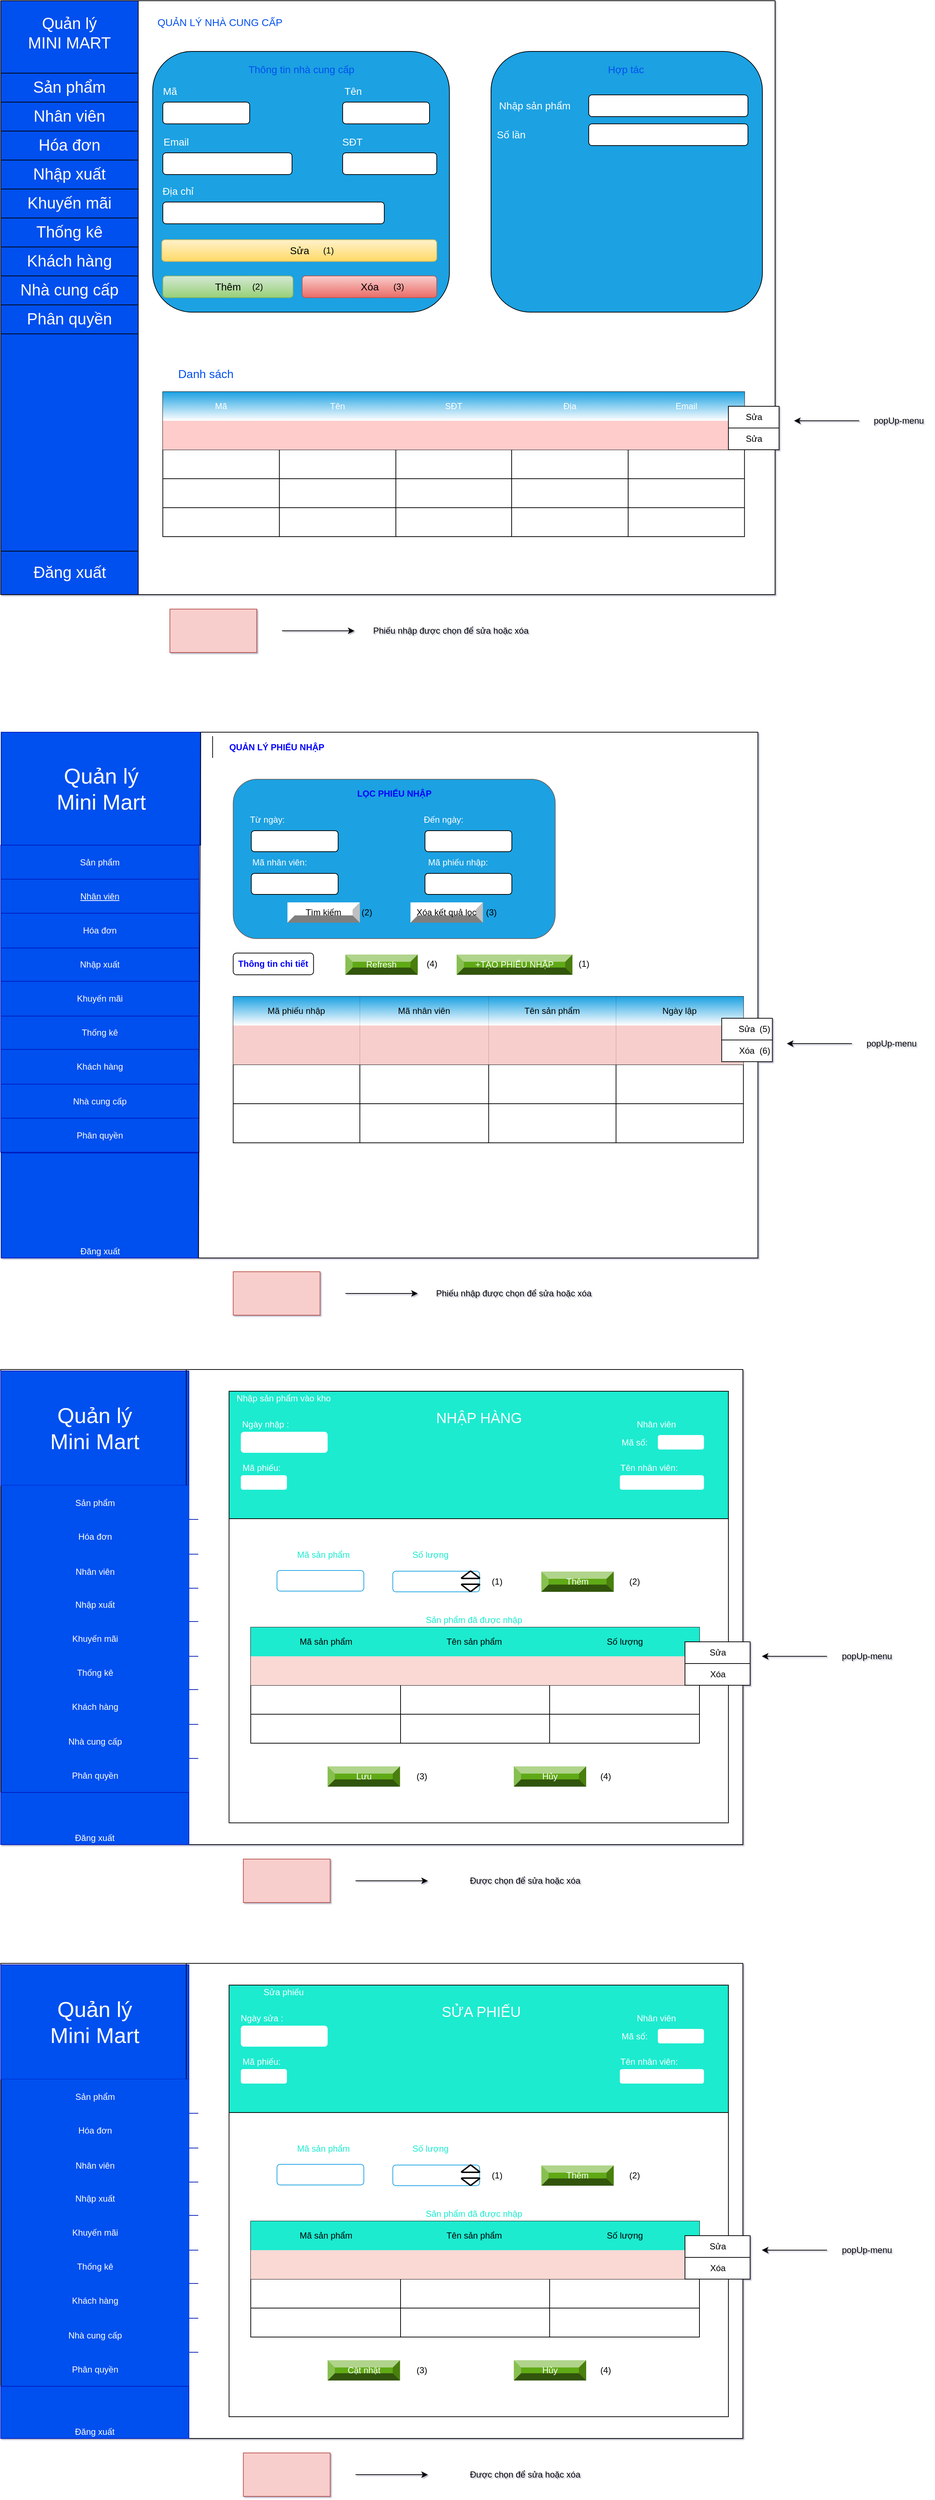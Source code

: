 <mxfile version="13.9.9" type="device"><diagram id="71bHDr5f08S_Gy9UB7cQ" name="Trang-1"><mxGraphModel dx="2833" dy="547" grid="1" gridSize="10" guides="1" tooltips="1" connect="1" arrows="1" fold="1" page="1" pageScale="1" pageWidth="850" pageHeight="1100" math="0" shadow="1"><root><mxCell id="0"/><mxCell id="1" parent="0"/><mxCell id="ZAN1mUtX4fUznoJYKTlk-1" value="" style="rounded=0;whiteSpace=wrap;html=1;shadow=0;glass=0;sketch=0;fontSize=12;gradientColor=none;gradientDirection=north;" vertex="1" parent="1"><mxGeometry x="80.75" y="2210" width="1045.5" height="726" as="geometry"/></mxCell><mxCell id="ZAN1mUtX4fUznoJYKTlk-3" value="Quản lý &lt;br&gt;Mini Mart" style="text;html=1;strokeColor=#001DBC;fillColor=#0050ef;align=center;verticalAlign=middle;whiteSpace=wrap;rounded=0;fontSize=30;fontColor=#ffffff;" vertex="1" parent="1"><mxGeometry x="80.75" y="2210" width="275.5" height="156" as="geometry"/></mxCell><mxCell id="ZAN1mUtX4fUznoJYKTlk-4" value="QUẢN LÝ PHIẾU NHẬP" style="shape=partialRectangle;whiteSpace=wrap;html=1;right=0;top=0;bottom=0;fillColor=none;routingCenterX=-0.5;fontSize=12;fontColor=#0000FF;fontStyle=1" vertex="1" parent="1"><mxGeometry x="372.75" y="2216" width="177" height="29" as="geometry"/></mxCell><mxCell id="ZAN1mUtX4fUznoJYKTlk-5" value="" style="rounded=1;whiteSpace=wrap;html=1;fontSize=12;fontColor=#333333;strokeColor=#666666;fillColor=#1BA1E2;" vertex="1" parent="1"><mxGeometry x="401.25" y="2275" width="445" height="220" as="geometry"/></mxCell><mxCell id="ZAN1mUtX4fUznoJYKTlk-22" value="Refresh" style="labelPosition=center;verticalLabelPosition=middle;align=center;html=1;shape=mxgraph.basic.shaded_button;dx=10;fillColor=#60a917;strokeColor=#2D7600;whiteSpace=wrap;rounded=0;shadow=0;glass=0;sketch=0;fontSize=12;fontColor=#ffffff;" vertex="1" parent="1"><mxGeometry x="556.25" y="2517" width="100" height="28" as="geometry"/></mxCell><mxCell id="ZAN1mUtX4fUznoJYKTlk-38" value="" style="shape=table;startSize=0;container=1;collapsible=0;childLayout=tableLayout;rounded=0;shadow=0;glass=0;sketch=0;fontSize=12;gradientDirection=north;fillColor=#0050ef;fontColor=#FFFFFF;strokeColor=#001DBC;" vertex="1" parent="1"><mxGeometry x="80" y="2366" width="274" height="424" as="geometry"/></mxCell><mxCell id="ZAN1mUtX4fUznoJYKTlk-39" value="" style="shape=tableRow;horizontal=0;startSize=0;swimlaneHead=0;swimlaneBody=0;top=0;left=0;bottom=0;right=0;collapsible=0;dropTarget=0;fillColor=none;points=[[0,0.5],[1,0.5]];portConstraint=eastwest;rounded=0;shadow=0;glass=0;sketch=0;fontSize=12;" vertex="1" parent="ZAN1mUtX4fUznoJYKTlk-38"><mxGeometry width="274" height="47" as="geometry"/></mxCell><mxCell id="ZAN1mUtX4fUznoJYKTlk-40" value="Sản phẩm" style="shape=partialRectangle;html=1;whiteSpace=wrap;connectable=0;overflow=hidden;fillColor=none;top=0;left=0;bottom=0;right=0;pointerEvents=1;rounded=0;shadow=0;glass=0;sketch=0;fontSize=12;fontColor=#FFFFFF;" vertex="1" parent="ZAN1mUtX4fUznoJYKTlk-39"><mxGeometry width="274" height="47" as="geometry"><mxRectangle width="274" height="47" as="alternateBounds"/></mxGeometry></mxCell><mxCell id="ZAN1mUtX4fUznoJYKTlk-41" value="" style="shape=tableRow;horizontal=0;startSize=0;swimlaneHead=0;swimlaneBody=0;top=0;left=0;bottom=0;right=0;collapsible=0;dropTarget=0;fillColor=none;points=[[0,0.5],[1,0.5]];portConstraint=eastwest;rounded=0;shadow=0;glass=0;sketch=0;fontSize=12;" vertex="1" parent="ZAN1mUtX4fUznoJYKTlk-38"><mxGeometry y="47" width="274" height="47" as="geometry"/></mxCell><mxCell id="ZAN1mUtX4fUznoJYKTlk-42" value="&lt;span style=&quot;text-decoration-line: underline;&quot;&gt;Nhân viên&lt;/span&gt;" style="shape=partialRectangle;html=1;whiteSpace=wrap;connectable=0;overflow=hidden;fillColor=none;top=0;left=0;bottom=0;right=0;pointerEvents=1;rounded=0;shadow=0;glass=0;sketch=0;fontSize=12;fontColor=#FFFFFF;" vertex="1" parent="ZAN1mUtX4fUznoJYKTlk-41"><mxGeometry width="274" height="47" as="geometry"><mxRectangle width="274" height="47" as="alternateBounds"/></mxGeometry></mxCell><mxCell id="ZAN1mUtX4fUznoJYKTlk-43" value="" style="shape=tableRow;horizontal=0;startSize=0;swimlaneHead=0;swimlaneBody=0;top=0;left=0;bottom=0;right=0;collapsible=0;dropTarget=0;fillColor=none;points=[[0,0.5],[1,0.5]];portConstraint=eastwest;rounded=0;shadow=0;glass=0;sketch=0;fontSize=12;" vertex="1" parent="ZAN1mUtX4fUznoJYKTlk-38"><mxGeometry y="94" width="274" height="48" as="geometry"/></mxCell><mxCell id="ZAN1mUtX4fUznoJYKTlk-44" value="&lt;span style=&quot;text-align: left;&quot;&gt;Hóa đơn&lt;/span&gt;" style="shape=partialRectangle;html=1;whiteSpace=wrap;connectable=0;overflow=hidden;fillColor=none;top=0;left=0;bottom=0;right=0;pointerEvents=1;rounded=0;shadow=0;glass=0;sketch=0;fontSize=12;fontColor=#FFFFFF;" vertex="1" parent="ZAN1mUtX4fUznoJYKTlk-43"><mxGeometry width="274" height="48" as="geometry"><mxRectangle width="274" height="48" as="alternateBounds"/></mxGeometry></mxCell><mxCell id="ZAN1mUtX4fUznoJYKTlk-45" value="" style="shape=tableRow;horizontal=0;startSize=0;swimlaneHead=0;swimlaneBody=0;top=0;left=0;bottom=0;right=0;collapsible=0;dropTarget=0;fillColor=none;points=[[0,0.5],[1,0.5]];portConstraint=eastwest;rounded=0;shadow=0;glass=0;sketch=0;fontSize=12;" vertex="1" parent="ZAN1mUtX4fUznoJYKTlk-38"><mxGeometry y="142" width="274" height="46" as="geometry"/></mxCell><mxCell id="ZAN1mUtX4fUznoJYKTlk-46" value="Nhập xuất" style="shape=partialRectangle;html=1;whiteSpace=wrap;connectable=0;overflow=hidden;fillColor=none;top=0;left=0;bottom=0;right=0;pointerEvents=1;rounded=0;shadow=0;glass=0;sketch=0;fontSize=12;fontColor=#FFFFFF;" vertex="1" parent="ZAN1mUtX4fUznoJYKTlk-45"><mxGeometry width="274" height="46" as="geometry"><mxRectangle width="274" height="46" as="alternateBounds"/></mxGeometry></mxCell><mxCell id="ZAN1mUtX4fUznoJYKTlk-47" value="" style="shape=tableRow;horizontal=0;startSize=0;swimlaneHead=0;swimlaneBody=0;top=0;left=0;bottom=0;right=0;collapsible=0;dropTarget=0;fillColor=none;points=[[0,0.5],[1,0.5]];portConstraint=eastwest;rounded=0;shadow=0;glass=0;sketch=0;fontSize=12;" vertex="1" parent="ZAN1mUtX4fUznoJYKTlk-38"><mxGeometry y="188" width="274" height="48" as="geometry"/></mxCell><mxCell id="ZAN1mUtX4fUznoJYKTlk-48" value="Khuyến mãi" style="shape=partialRectangle;html=1;whiteSpace=wrap;connectable=0;overflow=hidden;fillColor=none;top=0;left=0;bottom=0;right=0;pointerEvents=1;rounded=0;shadow=0;glass=0;sketch=0;fontSize=12;fontColor=#FFFFFF;" vertex="1" parent="ZAN1mUtX4fUznoJYKTlk-47"><mxGeometry width="274" height="48" as="geometry"><mxRectangle width="274" height="48" as="alternateBounds"/></mxGeometry></mxCell><mxCell id="ZAN1mUtX4fUznoJYKTlk-49" value="" style="shape=tableRow;horizontal=0;startSize=0;swimlaneHead=0;swimlaneBody=0;top=0;left=0;bottom=0;right=0;collapsible=0;dropTarget=0;fillColor=none;points=[[0,0.5],[1,0.5]];portConstraint=eastwest;rounded=0;shadow=0;glass=0;sketch=0;fontSize=12;" vertex="1" parent="ZAN1mUtX4fUznoJYKTlk-38"><mxGeometry y="236" width="274" height="46" as="geometry"/></mxCell><mxCell id="ZAN1mUtX4fUznoJYKTlk-50" value="&lt;span style=&quot;text-align: left;&quot;&gt;Thống kê&lt;/span&gt;" style="shape=partialRectangle;html=1;whiteSpace=wrap;connectable=0;overflow=hidden;fillColor=none;top=0;left=0;bottom=0;right=0;pointerEvents=1;rounded=0;shadow=0;glass=0;sketch=0;fontSize=12;fontColor=#FFFFFF;" vertex="1" parent="ZAN1mUtX4fUznoJYKTlk-49"><mxGeometry width="274" height="46" as="geometry"><mxRectangle width="274" height="46" as="alternateBounds"/></mxGeometry></mxCell><mxCell id="ZAN1mUtX4fUznoJYKTlk-51" value="" style="shape=tableRow;horizontal=0;startSize=0;swimlaneHead=0;swimlaneBody=0;top=0;left=0;bottom=0;right=0;collapsible=0;dropTarget=0;fillColor=none;points=[[0,0.5],[1,0.5]];portConstraint=eastwest;rounded=0;shadow=0;glass=0;sketch=0;fontSize=12;" vertex="1" parent="ZAN1mUtX4fUznoJYKTlk-38"><mxGeometry y="282" width="274" height="48" as="geometry"/></mxCell><mxCell id="ZAN1mUtX4fUznoJYKTlk-52" value="&lt;span style=&quot;text-align: left;&quot;&gt;Khách hàng&lt;/span&gt;" style="shape=partialRectangle;html=1;whiteSpace=wrap;connectable=0;overflow=hidden;fillColor=none;top=0;left=0;bottom=0;right=0;pointerEvents=1;rounded=0;shadow=0;glass=0;sketch=0;fontSize=12;fontColor=#FFFFFF;" vertex="1" parent="ZAN1mUtX4fUznoJYKTlk-51"><mxGeometry width="274" height="48" as="geometry"><mxRectangle width="274" height="48" as="alternateBounds"/></mxGeometry></mxCell><mxCell id="ZAN1mUtX4fUznoJYKTlk-53" value="" style="shape=tableRow;horizontal=0;startSize=0;swimlaneHead=0;swimlaneBody=0;top=0;left=0;bottom=0;right=0;collapsible=0;dropTarget=0;fillColor=none;points=[[0,0.5],[1,0.5]];portConstraint=eastwest;rounded=0;shadow=0;glass=0;sketch=0;fontSize=12;" vertex="1" parent="ZAN1mUtX4fUznoJYKTlk-38"><mxGeometry y="330" width="274" height="47" as="geometry"/></mxCell><mxCell id="ZAN1mUtX4fUznoJYKTlk-54" value="&lt;span style=&quot;text-align: left;&quot;&gt;Nhà cung cấp&lt;/span&gt;" style="shape=partialRectangle;html=1;whiteSpace=wrap;connectable=0;overflow=hidden;fillColor=none;top=0;left=0;bottom=0;right=0;pointerEvents=1;rounded=0;shadow=0;glass=0;sketch=0;fontSize=12;fontColor=#FFFFFF;" vertex="1" parent="ZAN1mUtX4fUznoJYKTlk-53"><mxGeometry width="274" height="47" as="geometry"><mxRectangle width="274" height="47" as="alternateBounds"/></mxGeometry></mxCell><mxCell id="ZAN1mUtX4fUznoJYKTlk-55" value="" style="shape=tableRow;horizontal=0;startSize=0;swimlaneHead=0;swimlaneBody=0;top=0;left=0;bottom=0;right=0;collapsible=0;dropTarget=0;fillColor=none;points=[[0,0.5],[1,0.5]];portConstraint=eastwest;rounded=0;shadow=0;glass=0;sketch=0;fontSize=12;" vertex="1" parent="ZAN1mUtX4fUznoJYKTlk-38"><mxGeometry y="377" width="274" height="47" as="geometry"/></mxCell><mxCell id="ZAN1mUtX4fUznoJYKTlk-56" value="&lt;span style=&quot;text-align: left;&quot;&gt;Phân quyền&lt;/span&gt;" style="shape=partialRectangle;html=1;whiteSpace=wrap;connectable=0;overflow=hidden;fillColor=none;top=0;left=0;bottom=0;right=0;pointerEvents=1;rounded=0;shadow=0;glass=0;sketch=0;fontSize=12;fontColor=#FFFFFF;" vertex="1" parent="ZAN1mUtX4fUznoJYKTlk-55"><mxGeometry width="274" height="47" as="geometry"><mxRectangle width="274" height="47" as="alternateBounds"/></mxGeometry></mxCell><mxCell id="ZAN1mUtX4fUznoJYKTlk-57" value="Đăng xuất" style="rounded=0;whiteSpace=wrap;html=1;shadow=0;glass=0;sketch=0;fontSize=12;gradientDirection=north;verticalAlign=bottom;fillColor=#0050ef;fontColor=#ffffff;strokeColor=#001DBC;" vertex="1" parent="1"><mxGeometry x="80.75" y="2791" width="272.5" height="145" as="geometry"/></mxCell><mxCell id="ZAN1mUtX4fUznoJYKTlk-59" value="Thông tin chi tiết" style="text;html=1;fillColor=none;align=center;verticalAlign=middle;whiteSpace=wrap;rounded=1;fontColor=#0000FF;fontStyle=1;strokeColor=#000000;" vertex="1" parent="1"><mxGeometry x="401.25" y="2515" width="111" height="30" as="geometry"/></mxCell><mxCell id="ZAN1mUtX4fUznoJYKTlk-110" value="" style="rounded=1;whiteSpace=wrap;html=1;shadow=0;" vertex="1" parent="1"><mxGeometry x="426.25" y="2346" width="120" height="29" as="geometry"/></mxCell><mxCell id="ZAN1mUtX4fUznoJYKTlk-111" value="" style="rounded=1;whiteSpace=wrap;html=1;shadow=0;" vertex="1" parent="1"><mxGeometry x="666.25" y="2346" width="120" height="29" as="geometry"/></mxCell><mxCell id="ZAN1mUtX4fUznoJYKTlk-112" value="" style="rounded=1;whiteSpace=wrap;html=1;shadow=0;" vertex="1" parent="1"><mxGeometry x="426.25" y="2405" width="120" height="29" as="geometry"/></mxCell><mxCell id="ZAN1mUtX4fUznoJYKTlk-113" value="" style="rounded=1;whiteSpace=wrap;html=1;shadow=0;" vertex="1" parent="1"><mxGeometry x="666.25" y="2405" width="120" height="29" as="geometry"/></mxCell><mxCell id="ZAN1mUtX4fUznoJYKTlk-114" value="+TẠO PHIẾU NHẬP" style="labelPosition=center;verticalLabelPosition=middle;align=center;html=1;shape=mxgraph.basic.shaded_button;dx=10;fillColor=#60a917;strokeColor=#2D7600;whiteSpace=wrap;rounded=0;shadow=0;glass=0;sketch=0;fontSize=12;fontColor=#ffffff;" vertex="1" parent="1"><mxGeometry x="710" y="2517" width="160" height="28" as="geometry"/></mxCell><mxCell id="ZAN1mUtX4fUznoJYKTlk-116" value="&lt;span style=&quot;color: rgb(0 , 0 , 255) ; font-weight: 700&quot;&gt;LỌC PHIẾU NHẬP&lt;/span&gt;" style="text;html=1;strokeColor=none;fillColor=none;align=center;verticalAlign=middle;whiteSpace=wrap;rounded=0;shadow=0;" vertex="1" parent="1"><mxGeometry x="563.75" y="2285" width="120" height="20" as="geometry"/></mxCell><mxCell id="ZAN1mUtX4fUznoJYKTlk-118" value="Từ ngày:" style="text;html=1;strokeColor=none;fillColor=none;align=center;verticalAlign=middle;whiteSpace=wrap;rounded=0;fontSize=12;fontColor=#FFFFFF;" vertex="1" parent="1"><mxGeometry x="401.25" y="2316" width="95" height="30" as="geometry"/></mxCell><mxCell id="ZAN1mUtX4fUznoJYKTlk-119" value="Đến ngày:" style="text;html=1;strokeColor=none;fillColor=none;align=center;verticalAlign=middle;whiteSpace=wrap;rounded=0;fontSize=12;fontColor=#FFFFFF;" vertex="1" parent="1"><mxGeometry x="646.25" y="2316" width="92" height="30" as="geometry"/></mxCell><mxCell id="ZAN1mUtX4fUznoJYKTlk-120" value="Mã nhân viên:" style="text;html=1;strokeColor=none;fillColor=none;align=center;verticalAlign=middle;whiteSpace=wrap;rounded=0;fontSize=12;fontColor=#FFFFFF;" vertex="1" parent="1"><mxGeometry x="415.25" y="2375" width="101" height="30" as="geometry"/></mxCell><mxCell id="ZAN1mUtX4fUznoJYKTlk-121" value="Mã phiếu nhập:" style="text;html=1;strokeColor=none;fillColor=none;align=center;verticalAlign=middle;whiteSpace=wrap;rounded=0;fontSize=12;fontColor=#FFFFFF;" vertex="1" parent="1"><mxGeometry x="666.25" y="2375" width="92" height="30" as="geometry"/></mxCell><mxCell id="ZAN1mUtX4fUznoJYKTlk-122" value="Tìm kiếm" style="labelPosition=center;verticalLabelPosition=middle;align=center;html=1;shape=mxgraph.basic.shaded_button;dx=10;whiteSpace=wrap;rounded=0;shadow=0;glass=0;sketch=0;fontSize=12;" vertex="1" parent="1"><mxGeometry x="476.25" y="2445" width="100" height="28" as="geometry"/></mxCell><mxCell id="ZAN1mUtX4fUznoJYKTlk-123" value="Xóa kết quả lọc" style="labelPosition=center;verticalLabelPosition=middle;align=center;html=1;shape=mxgraph.basic.shaded_button;dx=10;whiteSpace=wrap;rounded=0;shadow=0;glass=0;sketch=0;fontSize=12;" vertex="1" parent="1"><mxGeometry x="646.25" y="2445" width="100" height="28" as="geometry"/></mxCell><mxCell id="ZAN1mUtX4fUznoJYKTlk-124" value="" style="shape=table;html=1;whiteSpace=wrap;startSize=0;container=1;collapsible=0;childLayout=tableLayout;perimeterSpacing=1;" vertex="1" parent="1"><mxGeometry x="401.25" y="2575" width="705" height="202" as="geometry"/></mxCell><mxCell id="ZAN1mUtX4fUznoJYKTlk-125" value="" style="shape=partialRectangle;html=1;whiteSpace=wrap;collapsible=0;dropTarget=0;pointerEvents=0;fillColor=none;top=0;left=0;bottom=0;right=0;points=[[0,0.5],[1,0.5]];portConstraint=eastwest;" vertex="1" parent="ZAN1mUtX4fUznoJYKTlk-124"><mxGeometry width="705" height="40" as="geometry"/></mxCell><mxCell id="ZAN1mUtX4fUznoJYKTlk-126" value="Mã phiếu nhập" style="shape=partialRectangle;html=1;whiteSpace=wrap;connectable=0;overflow=hidden;top=0;left=0;bottom=0;right=0;strokeWidth=6;gradientColor=#ffffff;fillColor=#1BA1E2;" vertex="1" parent="ZAN1mUtX4fUznoJYKTlk-125"><mxGeometry width="175" height="40" as="geometry"/></mxCell><mxCell id="ZAN1mUtX4fUznoJYKTlk-127" value="Mã nhân viên" style="shape=partialRectangle;html=1;whiteSpace=wrap;connectable=0;overflow=hidden;top=0;left=0;bottom=0;right=0;fillColor=#1BA1E2;gradientColor=#ffffff;" vertex="1" parent="ZAN1mUtX4fUznoJYKTlk-125"><mxGeometry x="175" width="178" height="40" as="geometry"/></mxCell><mxCell id="ZAN1mUtX4fUznoJYKTlk-128" value="Tên sản phẩm" style="shape=partialRectangle;html=1;whiteSpace=wrap;connectable=0;overflow=hidden;top=0;left=0;bottom=0;right=0;fillColor=#1BA1E2;gradientColor=#ffffff;" vertex="1" parent="ZAN1mUtX4fUznoJYKTlk-125"><mxGeometry x="353" width="176" height="40" as="geometry"/></mxCell><mxCell id="ZAN1mUtX4fUznoJYKTlk-129" value="Ngày lập" style="shape=partialRectangle;html=1;whiteSpace=wrap;connectable=0;overflow=hidden;top=0;left=0;bottom=0;right=0;fillColor=#1BA1E2;gradientColor=#ffffff;" vertex="1" parent="ZAN1mUtX4fUznoJYKTlk-125"><mxGeometry x="529" width="176" height="40" as="geometry"/></mxCell><mxCell id="ZAN1mUtX4fUznoJYKTlk-130" value="" style="shape=partialRectangle;html=1;whiteSpace=wrap;collapsible=0;dropTarget=0;pointerEvents=0;fillColor=none;top=0;left=0;bottom=0;right=0;points=[[0,0.5],[1,0.5]];portConstraint=eastwest;" vertex="1" parent="ZAN1mUtX4fUznoJYKTlk-124"><mxGeometry y="40" width="705" height="54" as="geometry"/></mxCell><mxCell id="ZAN1mUtX4fUznoJYKTlk-131" value="" style="shape=partialRectangle;html=1;whiteSpace=wrap;connectable=0;overflow=hidden;fillColor=#f8cecc;top=0;left=0;bottom=0;right=0;strokeColor=#b85450;" vertex="1" parent="ZAN1mUtX4fUznoJYKTlk-130"><mxGeometry width="175" height="54" as="geometry"/></mxCell><mxCell id="ZAN1mUtX4fUznoJYKTlk-132" value="" style="shape=partialRectangle;html=1;whiteSpace=wrap;connectable=0;overflow=hidden;fillColor=#f8cecc;top=0;left=0;bottom=0;right=0;strokeColor=#b85450;" vertex="1" parent="ZAN1mUtX4fUznoJYKTlk-130"><mxGeometry x="175" width="178" height="54" as="geometry"/></mxCell><mxCell id="ZAN1mUtX4fUznoJYKTlk-133" value="" style="shape=partialRectangle;html=1;whiteSpace=wrap;connectable=0;overflow=hidden;fillColor=#f8cecc;top=0;left=0;bottom=0;right=0;strokeColor=#b85450;" vertex="1" parent="ZAN1mUtX4fUznoJYKTlk-130"><mxGeometry x="353" width="176" height="54" as="geometry"/></mxCell><mxCell id="ZAN1mUtX4fUznoJYKTlk-134" value="" style="shape=partialRectangle;html=1;whiteSpace=wrap;connectable=0;overflow=hidden;fillColor=#f8cecc;top=0;left=0;bottom=0;right=0;strokeColor=#b85450;" vertex="1" parent="ZAN1mUtX4fUznoJYKTlk-130"><mxGeometry x="529" width="176" height="54" as="geometry"/></mxCell><mxCell id="ZAN1mUtX4fUznoJYKTlk-135" value="" style="shape=partialRectangle;html=1;whiteSpace=wrap;collapsible=0;dropTarget=0;pointerEvents=0;fillColor=none;top=0;left=0;bottom=0;right=0;points=[[0,0.5],[1,0.5]];portConstraint=eastwest;" vertex="1" parent="ZAN1mUtX4fUznoJYKTlk-124"><mxGeometry y="94" width="705" height="54" as="geometry"/></mxCell><mxCell id="ZAN1mUtX4fUznoJYKTlk-136" value="" style="shape=partialRectangle;html=1;whiteSpace=wrap;connectable=0;overflow=hidden;fillColor=none;top=0;left=0;bottom=0;right=0;" vertex="1" parent="ZAN1mUtX4fUznoJYKTlk-135"><mxGeometry width="175" height="54" as="geometry"/></mxCell><mxCell id="ZAN1mUtX4fUznoJYKTlk-137" value="" style="shape=partialRectangle;html=1;whiteSpace=wrap;connectable=0;overflow=hidden;fillColor=none;top=0;left=0;bottom=0;right=0;" vertex="1" parent="ZAN1mUtX4fUznoJYKTlk-135"><mxGeometry x="175" width="178" height="54" as="geometry"/></mxCell><mxCell id="ZAN1mUtX4fUznoJYKTlk-138" value="" style="shape=partialRectangle;html=1;whiteSpace=wrap;connectable=0;overflow=hidden;fillColor=none;top=0;left=0;bottom=0;right=0;" vertex="1" parent="ZAN1mUtX4fUznoJYKTlk-135"><mxGeometry x="353" width="176" height="54" as="geometry"/></mxCell><mxCell id="ZAN1mUtX4fUznoJYKTlk-139" value="" style="shape=partialRectangle;html=1;whiteSpace=wrap;connectable=0;overflow=hidden;fillColor=none;top=0;left=0;bottom=0;right=0;" vertex="1" parent="ZAN1mUtX4fUznoJYKTlk-135"><mxGeometry x="529" width="176" height="54" as="geometry"/></mxCell><mxCell id="ZAN1mUtX4fUznoJYKTlk-140" value="" style="shape=partialRectangle;html=1;whiteSpace=wrap;collapsible=0;dropTarget=0;pointerEvents=0;fillColor=none;top=0;left=0;bottom=0;right=0;points=[[0,0.5],[1,0.5]];portConstraint=eastwest;" vertex="1" parent="ZAN1mUtX4fUznoJYKTlk-124"><mxGeometry y="148" width="705" height="54" as="geometry"/></mxCell><mxCell id="ZAN1mUtX4fUznoJYKTlk-141" value="" style="shape=partialRectangle;html=1;whiteSpace=wrap;connectable=0;overflow=hidden;fillColor=none;top=0;left=0;bottom=0;right=0;" vertex="1" parent="ZAN1mUtX4fUznoJYKTlk-140"><mxGeometry width="175" height="54" as="geometry"/></mxCell><mxCell id="ZAN1mUtX4fUznoJYKTlk-142" value="" style="shape=partialRectangle;html=1;whiteSpace=wrap;connectable=0;overflow=hidden;fillColor=none;top=0;left=0;bottom=0;right=0;" vertex="1" parent="ZAN1mUtX4fUznoJYKTlk-140"><mxGeometry x="175" width="178" height="54" as="geometry"/></mxCell><mxCell id="ZAN1mUtX4fUznoJYKTlk-143" value="" style="shape=partialRectangle;html=1;whiteSpace=wrap;connectable=0;overflow=hidden;fillColor=none;top=0;left=0;bottom=0;right=0;" vertex="1" parent="ZAN1mUtX4fUznoJYKTlk-140"><mxGeometry x="353" width="176" height="54" as="geometry"/></mxCell><mxCell id="ZAN1mUtX4fUznoJYKTlk-144" value="" style="shape=partialRectangle;html=1;whiteSpace=wrap;connectable=0;overflow=hidden;fillColor=none;top=0;left=0;bottom=0;right=0;" vertex="1" parent="ZAN1mUtX4fUznoJYKTlk-140"><mxGeometry x="529" width="176" height="54" as="geometry"/></mxCell><mxCell id="ZAN1mUtX4fUznoJYKTlk-145" value="Sửa" style="rounded=0;whiteSpace=wrap;html=1;shadow=0;strokeColor=#000000;strokeWidth=1;fillColor=#FFFFFF;" vertex="1" parent="1"><mxGeometry x="1076.25" y="2605" width="70" height="30" as="geometry"/></mxCell><mxCell id="ZAN1mUtX4fUznoJYKTlk-146" value="Xóa" style="rounded=0;whiteSpace=wrap;html=1;shadow=0;strokeColor=#000000;strokeWidth=1;fillColor=#FFFFFF;" vertex="1" parent="1"><mxGeometry x="1076.25" y="2635" width="70" height="30" as="geometry"/></mxCell><mxCell id="ZAN1mUtX4fUznoJYKTlk-149" value="(5)" style="text;html=1;strokeColor=none;fillColor=none;align=center;verticalAlign=middle;whiteSpace=wrap;rounded=0;shadow=0;" vertex="1" parent="1"><mxGeometry x="1116.25" y="2610" width="40" height="20" as="geometry"/></mxCell><mxCell id="ZAN1mUtX4fUznoJYKTlk-150" value="(6)" style="text;html=1;strokeColor=none;fillColor=none;align=center;verticalAlign=middle;whiteSpace=wrap;rounded=0;shadow=0;" vertex="1" parent="1"><mxGeometry x="1116.25" y="2640" width="40" height="20" as="geometry"/></mxCell><mxCell id="ZAN1mUtX4fUznoJYKTlk-151" value="" style="endArrow=classic;html=1;" edge="1" parent="1"><mxGeometry width="50" height="50" relative="1" as="geometry"><mxPoint x="1256.25" y="2640" as="sourcePoint"/><mxPoint x="1166.25" y="2640" as="targetPoint"/><Array as="points"><mxPoint x="1216.25" y="2640"/></Array></mxGeometry></mxCell><mxCell id="ZAN1mUtX4fUznoJYKTlk-152" value="popUp-menu" style="text;html=1;strokeColor=none;fillColor=none;align=center;verticalAlign=middle;whiteSpace=wrap;rounded=0;shadow=0;" vertex="1" parent="1"><mxGeometry x="1266.25" y="2630" width="90" height="20" as="geometry"/></mxCell><mxCell id="ZAN1mUtX4fUznoJYKTlk-153" value="" style="rounded=0;whiteSpace=wrap;html=1;shadow=0;strokeColor=#b85450;strokeWidth=1;fillColor=#f8cecc;" vertex="1" parent="1"><mxGeometry x="401.25" y="2955" width="120" height="60" as="geometry"/></mxCell><mxCell id="ZAN1mUtX4fUznoJYKTlk-154" value="" style="endArrow=classic;html=1;" edge="1" parent="1"><mxGeometry width="50" height="50" relative="1" as="geometry"><mxPoint x="556.25" y="2985" as="sourcePoint"/><mxPoint x="656.25" y="2985" as="targetPoint"/></mxGeometry></mxCell><mxCell id="ZAN1mUtX4fUznoJYKTlk-156" value="Phiếu nhập được chọn để sửa hoặc xóa" style="text;html=1;strokeColor=none;fillColor=none;align=center;verticalAlign=middle;whiteSpace=wrap;rounded=0;shadow=0;" vertex="1" parent="1"><mxGeometry x="672.25" y="2975" width="234" height="20" as="geometry"/></mxCell><mxCell id="ZAN1mUtX4fUznoJYKTlk-157" value="" style="endArrow=none;html=1;exitX=1;exitY=1;exitDx=0;exitDy=0;entryX=1;entryY=0;entryDx=0;entryDy=0;" edge="1" parent="1" source="ZAN1mUtX4fUznoJYKTlk-57" target="ZAN1mUtX4fUznoJYKTlk-3"><mxGeometry width="50" height="50" relative="1" as="geometry"><mxPoint x="276.25" y="2865" as="sourcePoint"/><mxPoint x="326.25" y="2815" as="targetPoint"/></mxGeometry></mxCell><mxCell id="ZAN1mUtX4fUznoJYKTlk-159" value="(1)" style="text;html=1;strokeColor=none;fillColor=none;align=center;verticalAlign=middle;whiteSpace=wrap;rounded=0;shadow=0;" vertex="1" parent="1"><mxGeometry x="866.25" y="2520" width="40" height="20" as="geometry"/></mxCell><mxCell id="ZAN1mUtX4fUznoJYKTlk-161" value="(2)" style="text;html=1;strokeColor=none;fillColor=none;align=center;verticalAlign=middle;whiteSpace=wrap;rounded=0;shadow=0;" vertex="1" parent="1"><mxGeometry x="566.25" y="2449" width="40" height="20" as="geometry"/></mxCell><mxCell id="ZAN1mUtX4fUznoJYKTlk-162" value="(3)" style="text;html=1;strokeColor=none;fillColor=none;align=center;verticalAlign=middle;whiteSpace=wrap;rounded=0;shadow=0;" vertex="1" parent="1"><mxGeometry x="738.25" y="2449" width="40" height="20" as="geometry"/></mxCell><mxCell id="ZAN1mUtX4fUznoJYKTlk-163" value="(4)" style="text;html=1;strokeColor=none;fillColor=none;align=center;verticalAlign=middle;whiteSpace=wrap;rounded=0;shadow=0;" vertex="1" parent="1"><mxGeometry x="656.25" y="2520" width="40" height="20" as="geometry"/></mxCell><mxCell id="ZAN1mUtX4fUznoJYKTlk-164" value="" style="rounded=0;whiteSpace=wrap;html=1;shadow=0;glass=0;sketch=0;fontSize=12;gradientDirection=north;" vertex="1" parent="1"><mxGeometry x="80" y="3090" width="1025.5" height="656" as="geometry"/></mxCell><mxCell id="ZAN1mUtX4fUznoJYKTlk-166" value="Quản lý &lt;br&gt;Mini Mart" style="text;html=1;strokeColor=#001DBC;fillColor=#0050ef;align=center;verticalAlign=middle;whiteSpace=wrap;rounded=0;fontSize=30;fontColor=#ffffff;" vertex="1" parent="1"><mxGeometry x="80" y="3092" width="260" height="158" as="geometry"/></mxCell><mxCell id="ZAN1mUtX4fUznoJYKTlk-171" value="Mã nhân viên:&amp;nbsp;" style="text;html=1;strokeColor=none;fillColor=none;align=center;verticalAlign=middle;whiteSpace=wrap;rounded=0;fontSize=12;fontColor=#FFFFFF;" vertex="1" parent="1"><mxGeometry x="735.06" y="3222" width="92" height="30" as="geometry"/></mxCell><mxCell id="ZAN1mUtX4fUznoJYKTlk-172" value="Giới tính:&amp;nbsp;" style="text;html=1;strokeColor=none;fillColor=none;align=right;verticalAlign=middle;whiteSpace=wrap;rounded=0;fontSize=12;fontColor=#FFFFFF;" vertex="1" parent="1"><mxGeometry x="612.5" y="3277" width="92" height="30" as="geometry"/></mxCell><mxCell id="ZAN1mUtX4fUznoJYKTlk-173" value="Địa chỉ:&amp;nbsp;" style="text;html=1;strokeColor=none;fillColor=none;align=right;verticalAlign=middle;whiteSpace=wrap;rounded=0;fontSize=12;fontColor=#FFFFFF;" vertex="1" parent="1"><mxGeometry x="888.99" y="3277" width="92" height="30" as="geometry"/></mxCell><mxCell id="ZAN1mUtX4fUznoJYKTlk-174" value="CMND:&amp;nbsp;" style="text;html=1;strokeColor=none;fillColor=none;align=right;verticalAlign=middle;whiteSpace=wrap;rounded=0;fontSize=12;fontColor=#FFFFFF;" vertex="1" parent="1"><mxGeometry x="611" y="3322" width="92" height="30" as="geometry"/></mxCell><mxCell id="ZAN1mUtX4fUznoJYKTlk-175" value="Ngày sinh:&amp;nbsp;" style="text;html=1;strokeColor=none;fillColor=none;align=right;verticalAlign=middle;whiteSpace=wrap;rounded=0;fontSize=12;fontColor=#FFFFFF;" vertex="1" parent="1"><mxGeometry x="615" y="3367" width="92" height="30" as="geometry"/></mxCell><mxCell id="ZAN1mUtX4fUznoJYKTlk-176" value="Ngày tham gia:&amp;nbsp;" style="text;html=1;strokeColor=none;fillColor=none;align=right;verticalAlign=middle;whiteSpace=wrap;rounded=0;fontSize=12;fontColor=#FFFFFF;" vertex="1" parent="1"><mxGeometry x="888.99" y="3322" width="92" height="30" as="geometry"/></mxCell><mxCell id="ZAN1mUtX4fUznoJYKTlk-177" value="Email:" style="text;html=1;strokeColor=none;fillColor=none;align=right;verticalAlign=middle;whiteSpace=wrap;rounded=0;fontSize=12;fontColor=#FFFFFF;" vertex="1" parent="1"><mxGeometry x="888.99" y="3364.5" width="92" height="30" as="geometry"/></mxCell><mxCell id="ZAN1mUtX4fUznoJYKTlk-193" value="" style="endArrow=none;html=1;rounded=0;fontSize=12;entryX=0.25;entryY=1;entryDx=0;entryDy=0;exitX=0.25;exitY=0;exitDx=0;exitDy=0;" edge="1" parent="1" source="ZAN1mUtX4fUznoJYKTlk-164" target="ZAN1mUtX4fUznoJYKTlk-164"><mxGeometry width="50" height="50" relative="1" as="geometry"><mxPoint x="532" y="3448" as="sourcePoint"/><mxPoint x="582" y="3398" as="targetPoint"/></mxGeometry></mxCell><mxCell id="ZAN1mUtX4fUznoJYKTlk-209" value="" style="shape=table;startSize=0;container=1;collapsible=0;childLayout=tableLayout;rounded=1;shadow=0;glass=0;sketch=0;fontSize=12;gradientDirection=north;fillColor=#0050ef;fontColor=#ffffff;strokeColor=#001DBC;" vertex="1" parent="1"><mxGeometry x="81" y="3250" width="259" height="424" as="geometry"/></mxCell><mxCell id="ZAN1mUtX4fUznoJYKTlk-210" value="" style="shape=tableRow;horizontal=0;startSize=0;swimlaneHead=0;swimlaneBody=0;top=0;left=0;bottom=0;right=0;collapsible=0;dropTarget=0;fillColor=#0050ef;points=[[0,0.5],[1,0.5]];portConstraint=eastwest;rounded=0;shadow=0;glass=0;sketch=0;fontSize=12;fontColor=#ffffff;strokeColor=#001DBC;" vertex="1" parent="ZAN1mUtX4fUznoJYKTlk-209"><mxGeometry width="259" height="47" as="geometry"/></mxCell><mxCell id="ZAN1mUtX4fUznoJYKTlk-211" value="Sản phẩm" style="shape=partialRectangle;connectable=0;overflow=hidden;fillColor=#0050ef;top=0;left=0;bottom=0;right=0;pointerEvents=1;rounded=0;shadow=0;glass=0;sketch=0;fontSize=12;fontColor=#ffffff;strokeColor=#001DBC;" vertex="1" parent="ZAN1mUtX4fUznoJYKTlk-210"><mxGeometry width="259" height="47" as="geometry"><mxRectangle width="272" height="47" as="alternateBounds"/></mxGeometry></mxCell><mxCell id="ZAN1mUtX4fUznoJYKTlk-212" value="" style="shape=tableRow;horizontal=0;startSize=0;swimlaneHead=0;swimlaneBody=0;top=0;left=0;bottom=0;right=0;collapsible=0;dropTarget=0;fillColor=#0050ef;points=[[0,0.5],[1,0.5]];portConstraint=eastwest;rounded=0;shadow=0;glass=0;sketch=0;fontSize=12;fontColor=#ffffff;strokeColor=#001DBC;" vertex="1" parent="ZAN1mUtX4fUznoJYKTlk-209"><mxGeometry y="47" width="259" height="48" as="geometry"/></mxCell><mxCell id="ZAN1mUtX4fUznoJYKTlk-213" value="&lt;span style=&quot;text-align: left;&quot;&gt;Hóa đơn&lt;/span&gt;" style="shape=partialRectangle;html=1;whiteSpace=wrap;connectable=0;overflow=hidden;fillColor=#0050ef;top=0;left=0;bottom=0;right=0;pointerEvents=1;rounded=0;shadow=0;glass=0;sketch=0;fontSize=12;fontColor=#ffffff;strokeColor=#001DBC;" vertex="1" parent="ZAN1mUtX4fUznoJYKTlk-212"><mxGeometry width="259" height="48" as="geometry"><mxRectangle width="272" height="48" as="alternateBounds"/></mxGeometry></mxCell><mxCell id="ZAN1mUtX4fUznoJYKTlk-214" value="" style="shape=tableRow;horizontal=0;startSize=0;swimlaneHead=0;swimlaneBody=0;top=0;left=0;bottom=0;right=0;collapsible=0;dropTarget=0;fillColor=#0050ef;points=[[0,0.5],[1,0.5]];portConstraint=eastwest;rounded=0;shadow=0;glass=0;sketch=0;fontSize=12;fontColor=#ffffff;strokeColor=#001DBC;html=1;whiteSpace=wrap;" vertex="1" parent="ZAN1mUtX4fUznoJYKTlk-209"><mxGeometry y="95" width="259" height="47" as="geometry"/></mxCell><mxCell id="ZAN1mUtX4fUznoJYKTlk-215" value="Nhân viên" style="shape=partialRectangle;connectable=0;overflow=hidden;fillColor=#0050ef;top=0;left=0;bottom=0;right=0;pointerEvents=1;rounded=0;shadow=0;glass=0;sketch=0;fontSize=12;fontColor=#ffffff;strokeColor=#001DBC;" vertex="1" parent="ZAN1mUtX4fUznoJYKTlk-214"><mxGeometry width="259" height="47" as="geometry"><mxRectangle width="272" height="47" as="alternateBounds"/></mxGeometry></mxCell><mxCell id="ZAN1mUtX4fUznoJYKTlk-216" value="" style="shape=tableRow;horizontal=0;startSize=0;swimlaneHead=0;swimlaneBody=0;top=0;left=0;bottom=0;right=0;collapsible=0;dropTarget=0;fillColor=#0050ef;points=[[0,0.5],[1,0.5]];portConstraint=eastwest;rounded=0;shadow=0;glass=0;sketch=0;fontSize=12;fontColor=#ffffff;strokeColor=#001DBC;" vertex="1" parent="ZAN1mUtX4fUznoJYKTlk-209"><mxGeometry y="142" width="259" height="46" as="geometry"/></mxCell><mxCell id="ZAN1mUtX4fUznoJYKTlk-217" value="Nhập xuất" style="shape=partialRectangle;html=1;whiteSpace=wrap;connectable=0;overflow=hidden;fillColor=#0050ef;top=0;left=0;bottom=0;right=0;pointerEvents=1;rounded=0;shadow=0;glass=0;sketch=0;fontSize=12;fontColor=#ffffff;strokeColor=#001DBC;" vertex="1" parent="ZAN1mUtX4fUznoJYKTlk-216"><mxGeometry width="259" height="46" as="geometry"><mxRectangle width="272" height="46" as="alternateBounds"/></mxGeometry></mxCell><mxCell id="ZAN1mUtX4fUznoJYKTlk-218" value="" style="shape=tableRow;horizontal=0;startSize=0;swimlaneHead=0;swimlaneBody=0;top=0;left=0;bottom=0;right=0;collapsible=0;dropTarget=0;fillColor=#0050ef;points=[[0,0.5],[1,0.5]];portConstraint=eastwest;rounded=0;shadow=0;glass=0;sketch=0;fontSize=12;fontColor=#ffffff;strokeColor=#001DBC;" vertex="1" parent="ZAN1mUtX4fUznoJYKTlk-209"><mxGeometry y="188" width="259" height="48" as="geometry"/></mxCell><mxCell id="ZAN1mUtX4fUznoJYKTlk-219" value="Khuyến mãi" style="shape=partialRectangle;html=1;whiteSpace=wrap;connectable=0;overflow=hidden;fillColor=#0050ef;top=0;left=0;bottom=0;right=0;pointerEvents=1;rounded=0;shadow=0;glass=0;sketch=0;fontSize=12;fontColor=#ffffff;strokeColor=#001DBC;" vertex="1" parent="ZAN1mUtX4fUznoJYKTlk-218"><mxGeometry width="259" height="48" as="geometry"><mxRectangle width="272" height="48" as="alternateBounds"/></mxGeometry></mxCell><mxCell id="ZAN1mUtX4fUznoJYKTlk-220" value="" style="shape=tableRow;horizontal=0;startSize=0;swimlaneHead=0;swimlaneBody=0;top=0;left=0;bottom=0;right=0;collapsible=0;dropTarget=0;fillColor=#0050ef;points=[[0,0.5],[1,0.5]];portConstraint=eastwest;rounded=0;shadow=0;glass=0;sketch=0;fontSize=12;fontColor=#ffffff;strokeColor=#001DBC;" vertex="1" parent="ZAN1mUtX4fUznoJYKTlk-209"><mxGeometry y="236" width="259" height="46" as="geometry"/></mxCell><mxCell id="ZAN1mUtX4fUznoJYKTlk-221" value="&lt;span style=&quot;text-align: left;&quot;&gt;Thống kê&lt;/span&gt;" style="shape=partialRectangle;html=1;whiteSpace=wrap;connectable=0;overflow=hidden;fillColor=#0050ef;top=0;left=0;bottom=0;right=0;pointerEvents=1;rounded=0;shadow=0;glass=0;sketch=0;fontSize=12;fontColor=#ffffff;strokeColor=#001DBC;" vertex="1" parent="ZAN1mUtX4fUznoJYKTlk-220"><mxGeometry width="259" height="46" as="geometry"><mxRectangle width="272" height="46" as="alternateBounds"/></mxGeometry></mxCell><mxCell id="ZAN1mUtX4fUznoJYKTlk-222" value="" style="shape=tableRow;horizontal=0;startSize=0;swimlaneHead=0;swimlaneBody=0;top=0;left=0;bottom=0;right=0;collapsible=0;dropTarget=0;fillColor=#0050ef;points=[[0,0.5],[1,0.5]];portConstraint=eastwest;rounded=0;shadow=0;glass=0;sketch=0;fontSize=12;fontColor=#ffffff;strokeColor=#001DBC;" vertex="1" parent="ZAN1mUtX4fUznoJYKTlk-209"><mxGeometry y="282" width="259" height="48" as="geometry"/></mxCell><mxCell id="ZAN1mUtX4fUznoJYKTlk-223" value="&lt;span style=&quot;text-align: left;&quot;&gt;Khách hàng&lt;/span&gt;" style="shape=partialRectangle;html=1;whiteSpace=wrap;connectable=0;overflow=hidden;fillColor=#0050ef;top=0;left=0;bottom=0;right=0;pointerEvents=1;rounded=0;shadow=0;glass=0;sketch=0;fontSize=12;fontColor=#ffffff;strokeColor=#001DBC;" vertex="1" parent="ZAN1mUtX4fUznoJYKTlk-222"><mxGeometry width="259" height="48" as="geometry"><mxRectangle width="272" height="48" as="alternateBounds"/></mxGeometry></mxCell><mxCell id="ZAN1mUtX4fUznoJYKTlk-224" value="" style="shape=tableRow;horizontal=0;startSize=0;swimlaneHead=0;swimlaneBody=0;top=0;left=0;bottom=0;right=0;collapsible=0;dropTarget=0;fillColor=#0050ef;points=[[0,0.5],[1,0.5]];portConstraint=eastwest;rounded=0;shadow=0;glass=0;sketch=0;fontSize=12;fontColor=#ffffff;strokeColor=#001DBC;" vertex="1" parent="ZAN1mUtX4fUznoJYKTlk-209"><mxGeometry y="330" width="259" height="47" as="geometry"/></mxCell><mxCell id="ZAN1mUtX4fUznoJYKTlk-225" value="&lt;span style=&quot;text-align: left;&quot;&gt;Nhà cung cấp&lt;/span&gt;" style="shape=partialRectangle;html=1;whiteSpace=wrap;connectable=0;overflow=hidden;fillColor=#0050ef;top=0;left=0;bottom=0;right=0;pointerEvents=1;rounded=0;shadow=0;glass=0;sketch=0;fontSize=12;fontColor=#ffffff;strokeColor=#001DBC;" vertex="1" parent="ZAN1mUtX4fUznoJYKTlk-224"><mxGeometry width="259" height="47" as="geometry"><mxRectangle width="272" height="47" as="alternateBounds"/></mxGeometry></mxCell><mxCell id="ZAN1mUtX4fUznoJYKTlk-226" value="" style="shape=tableRow;horizontal=0;startSize=0;swimlaneHead=0;swimlaneBody=0;top=0;left=0;bottom=0;right=0;collapsible=0;dropTarget=0;fillColor=#0050ef;points=[[0,0.5],[1,0.5]];portConstraint=eastwest;rounded=0;shadow=0;glass=0;sketch=0;fontSize=12;fontColor=#ffffff;strokeColor=#001DBC;" vertex="1" parent="ZAN1mUtX4fUznoJYKTlk-209"><mxGeometry y="377" width="259" height="47" as="geometry"/></mxCell><mxCell id="ZAN1mUtX4fUznoJYKTlk-227" value="&lt;span style=&quot;text-align: left;&quot;&gt;Phân quyền&lt;/span&gt;" style="shape=partialRectangle;html=1;whiteSpace=wrap;connectable=0;overflow=hidden;fillColor=#0050ef;top=0;left=0;bottom=0;right=0;pointerEvents=1;rounded=0;shadow=0;glass=0;sketch=0;fontSize=12;fontColor=#ffffff;strokeColor=#001DBC;" vertex="1" parent="ZAN1mUtX4fUznoJYKTlk-226"><mxGeometry width="259" height="47" as="geometry"><mxRectangle width="272" height="47" as="alternateBounds"/></mxGeometry></mxCell><mxCell id="ZAN1mUtX4fUznoJYKTlk-228" value="Đăng xuất" style="rounded=0;whiteSpace=wrap;html=1;shadow=0;glass=0;sketch=0;fontSize=12;gradientDirection=north;fillColor=#0050ef;fontColor=#ffffff;strokeColor=#001DBC;verticalAlign=bottom;" vertex="1" parent="1"><mxGeometry x="80" y="3674" width="260" height="72" as="geometry"/></mxCell><mxCell id="ZAN1mUtX4fUznoJYKTlk-229" value="" style="rounded=0;whiteSpace=wrap;html=1;shadow=0;strokeColor=#000000;strokeWidth=1;fillColor=#1AEBCF;" vertex="1" parent="1"><mxGeometry x="395.5" y="3120" width="690" height="176" as="geometry"/></mxCell><mxCell id="ZAN1mUtX4fUznoJYKTlk-230" value="&lt;font color=&quot;#ffffff&quot;&gt;Ngày nhập :&lt;/font&gt;" style="text;html=1;strokeColor=none;fillColor=none;align=center;verticalAlign=middle;whiteSpace=wrap;rounded=0;shadow=0;" vertex="1" parent="1"><mxGeometry x="405.5" y="3156" width="80" height="20" as="geometry"/></mxCell><mxCell id="ZAN1mUtX4fUznoJYKTlk-232" value="" style="rounded=0;whiteSpace=wrap;html=1;shadow=0;strokeColor=#000000;strokeWidth=1;fillColor=#FFFFFF;" vertex="1" parent="1"><mxGeometry x="395.5" y="3296" width="690" height="420" as="geometry"/></mxCell><mxCell id="ZAN1mUtX4fUznoJYKTlk-233" value="&lt;font color=&quot;#ffffff&quot; style=&quot;font-size: 20px&quot;&gt;NHẬP HÀNG&lt;/font&gt;" style="text;html=1;strokeColor=none;fillColor=none;align=center;verticalAlign=middle;whiteSpace=wrap;rounded=0;shadow=0;" vertex="1" parent="1"><mxGeometry x="673.63" y="3136" width="133.75" height="40" as="geometry"/></mxCell><mxCell id="ZAN1mUtX4fUznoJYKTlk-235" value="" style="rounded=1;whiteSpace=wrap;html=1;shadow=0;strokeColor=none;" vertex="1" parent="1"><mxGeometry x="411.75" y="3176" width="120" height="29" as="geometry"/></mxCell><mxCell id="ZAN1mUtX4fUznoJYKTlk-236" value="&lt;font color=&quot;#ffffff&quot;&gt;Mã phiếu:&lt;/font&gt;" style="text;html=1;strokeColor=none;fillColor=none;align=center;verticalAlign=middle;whiteSpace=wrap;rounded=0;shadow=0;" vertex="1" parent="1"><mxGeometry x="400.5" y="3216" width="78.75" height="20" as="geometry"/></mxCell><mxCell id="ZAN1mUtX4fUznoJYKTlk-237" value="&lt;font color=&quot;#ffffff&quot;&gt;&amp;nbsp; &amp;nbsp;&lt;/font&gt;" style="text;html=1;strokeColor=none;align=center;verticalAlign=middle;whiteSpace=wrap;rounded=1;shadow=0;fillColor=#ffffff;" vertex="1" parent="1"><mxGeometry x="411.75" y="3236" width="63.75" height="20" as="geometry"/></mxCell><mxCell id="ZAN1mUtX4fUznoJYKTlk-238" value="&lt;font color=&quot;#ffffff&quot;&gt;Nhân viên&lt;/font&gt;" style="text;html=1;strokeColor=none;fillColor=none;align=center;verticalAlign=middle;whiteSpace=wrap;rounded=0;shadow=0;" vertex="1" parent="1"><mxGeometry x="945.5" y="3156" width="80" height="20" as="geometry"/></mxCell><mxCell id="ZAN1mUtX4fUznoJYKTlk-241" value="" style="verticalLabelPosition=bottom;verticalAlign=top;html=1;shape=mxgraph.basic.rect;fillColor2=none;strokeWidth=1;size=20;indent=5;rounded=1;shadow=0;fillColor=#ffffff;fontColor=#FFFFFF;" vertex="1" parent="1"><mxGeometry x="1076.5" y="3181.63" height="4.75" as="geometry"/></mxCell><mxCell id="ZAN1mUtX4fUznoJYKTlk-245" value="&lt;font color=&quot;#ffffff&quot;&gt;Mã số:&lt;/font&gt;" style="text;html=1;strokeColor=none;fillColor=none;align=center;verticalAlign=middle;whiteSpace=wrap;rounded=0;shadow=0;" vertex="1" parent="1"><mxGeometry x="915.5" y="3180.5" width="80" height="20" as="geometry"/></mxCell><mxCell id="ZAN1mUtX4fUznoJYKTlk-246" value="&lt;font color=&quot;#ffffff&quot;&gt;&amp;nbsp; &amp;nbsp;&lt;/font&gt;" style="text;html=1;strokeColor=none;align=center;verticalAlign=middle;whiteSpace=wrap;rounded=1;shadow=0;fillColor=#ffffff;" vertex="1" parent="1"><mxGeometry x="988" y="3180.5" width="63.75" height="20" as="geometry"/></mxCell><mxCell id="ZAN1mUtX4fUznoJYKTlk-247" value="&lt;font color=&quot;#ffffff&quot;&gt;&amp;nbsp; &amp;nbsp;&lt;/font&gt;" style="text;html=1;strokeColor=none;align=center;verticalAlign=middle;whiteSpace=wrap;rounded=1;shadow=0;fillColor=#ffffff;" vertex="1" parent="1"><mxGeometry x="935.5" y="3236" width="116.25" height="20" as="geometry"/></mxCell><mxCell id="ZAN1mUtX4fUznoJYKTlk-248" value="&lt;font color=&quot;#1aebcf&quot;&gt;Mã sản phẩm&lt;/font&gt;&lt;span style=&quot;color: rgba(0 , 0 , 0 , 0) ; font-family: monospace ; font-size: 0px&quot;&gt;%3CmxGraphModel%3E%3Croot%3E%3CmxCell%20id%3D%220%22%2F%3E%3CmxCell%20id%3D%221%22%20parent%3D%220%22%2F%3E%3CmxCell%20id%3D%222%22%20value%3D%22%26lt%3Bfont%20color%3D%26quot%3B%23ffffff%26quot%3B%26gt%3BNg%C3%A0y%20nh%E1%BA%ADp%20%3A%26lt%3B%2Ffont%26gt%3B%22%20style%3D%22text%3Bhtml%3D1%3BstrokeColor%3Dnone%3BfillColor%3Dnone%3Balign%3Dcenter%3BverticalAlign%3Dmiddle%3BwhiteSpace%3Dwrap%3Brounded%3D0%3Bshadow%3D0%3B%22%20vertex%3D%221%22%20parent%3D%221%22%3E%3CmxGeometry%20x%3D%22430%22%20y%3D%227190%22%20width%3D%2280%22%20height%3D%2220%22%20as%3D%22geometry%22%2F%3E%3C%2FmxCell%3E%3C%2Froot%3E%3C%2FmxGraphModel%3E&lt;/span&gt;" style="text;html=1;strokeColor=none;align=center;verticalAlign=middle;whiteSpace=wrap;rounded=0;shadow=0;" vertex="1" parent="1"><mxGeometry x="485.5" y="3336" width="80" height="20" as="geometry"/></mxCell><mxCell id="ZAN1mUtX4fUznoJYKTlk-249" value="&lt;font color=&quot;#1aebcf&quot;&gt;Số lượng&lt;/font&gt;" style="text;html=1;strokeColor=none;align=center;verticalAlign=middle;whiteSpace=wrap;rounded=0;shadow=0;" vertex="1" parent="1"><mxGeometry x="633.75" y="3336" width="80" height="20" as="geometry"/></mxCell><mxCell id="ZAN1mUtX4fUznoJYKTlk-250" value="" style="rounded=1;whiteSpace=wrap;html=1;shadow=0;strokeColor=#1BA1E2;" vertex="1" parent="1"><mxGeometry x="461.75" y="3367.5" width="120" height="28.5" as="geometry"/></mxCell><mxCell id="ZAN1mUtX4fUznoJYKTlk-251" value="" style="rounded=1;whiteSpace=wrap;html=1;shadow=0;strokeColor=none;" vertex="1" parent="1"><mxGeometry x="621.75" y="3367.5" width="120" height="29" as="geometry"/></mxCell><mxCell id="ZAN1mUtX4fUznoJYKTlk-255" value="" style="rounded=1;whiteSpace=wrap;html=1;shadow=0;strokeColor=#1BA1E2;" vertex="1" parent="1"><mxGeometry x="621.75" y="3368.5" width="120" height="28.5" as="geometry"/></mxCell><mxCell id="ZAN1mUtX4fUznoJYKTlk-258" value="" style="strokeWidth=2;html=1;shape=mxgraph.flowchart.merge_or_storage;whiteSpace=wrap;rotation=-180;" vertex="1" parent="1"><mxGeometry x="716.75" y="3368.5" width="25" height="10" as="geometry"/></mxCell><mxCell id="ZAN1mUtX4fUznoJYKTlk-259" value="" style="strokeWidth=2;html=1;shape=mxgraph.flowchart.merge_or_storage;whiteSpace=wrap;" vertex="1" parent="1"><mxGeometry x="716.75" y="3386.5" width="25" height="10" as="geometry"/></mxCell><mxCell id="ZAN1mUtX4fUznoJYKTlk-261" value="Thêm" style="labelPosition=center;verticalLabelPosition=middle;align=center;html=1;shape=mxgraph.basic.shaded_button;dx=10;fillColor=#60a917;strokeColor=#2D7600;whiteSpace=wrap;rounded=0;shadow=0;glass=0;sketch=0;fontSize=12;fontColor=#ffffff;" vertex="1" parent="1"><mxGeometry x="827.06" y="3369" width="100" height="28" as="geometry"/></mxCell><mxCell id="ZAN1mUtX4fUznoJYKTlk-262" value="&lt;font color=&quot;#1aebcf&quot;&gt;Sản phẩm đã được nhập&lt;/font&gt;" style="text;html=1;strokeColor=none;align=center;verticalAlign=middle;whiteSpace=wrap;rounded=0;shadow=0;" vertex="1" parent="1"><mxGeometry x="653.75" y="3426" width="160" height="20" as="geometry"/></mxCell><mxCell id="ZAN1mUtX4fUznoJYKTlk-263" value="" style="shape=table;html=1;whiteSpace=wrap;startSize=0;container=1;collapsible=0;childLayout=tableLayout;" vertex="1" parent="1"><mxGeometry x="425.5" y="3446" width="620" height="160" as="geometry"/></mxCell><mxCell id="ZAN1mUtX4fUznoJYKTlk-264" value="" style="shape=partialRectangle;html=1;whiteSpace=wrap;collapsible=0;dropTarget=0;pointerEvents=0;fillColor=none;top=0;left=0;bottom=0;right=0;points=[[0,0.5],[1,0.5]];portConstraint=eastwest;" vertex="1" parent="ZAN1mUtX4fUznoJYKTlk-263"><mxGeometry width="620" height="40" as="geometry"/></mxCell><mxCell id="ZAN1mUtX4fUznoJYKTlk-265" value="Mã sản phẩm" style="shape=partialRectangle;html=1;whiteSpace=wrap;connectable=0;overflow=hidden;top=0;left=0;bottom=0;right=0;fillColor=#1AEBCF;" vertex="1" parent="ZAN1mUtX4fUznoJYKTlk-264"><mxGeometry width="207" height="40" as="geometry"/></mxCell><mxCell id="ZAN1mUtX4fUznoJYKTlk-266" value="Tên sản phẩm&amp;nbsp;" style="shape=partialRectangle;html=1;whiteSpace=wrap;connectable=0;overflow=hidden;top=0;left=0;bottom=0;right=0;fillColor=#1AEBCF;" vertex="1" parent="ZAN1mUtX4fUznoJYKTlk-264"><mxGeometry x="207" width="206" height="40" as="geometry"/></mxCell><mxCell id="ZAN1mUtX4fUznoJYKTlk-267" value="Số lượng" style="shape=partialRectangle;html=1;whiteSpace=wrap;connectable=0;overflow=hidden;top=0;left=0;bottom=0;right=0;fillColor=#1AEBCF;" vertex="1" parent="ZAN1mUtX4fUznoJYKTlk-264"><mxGeometry x="413" width="207" height="40" as="geometry"/></mxCell><mxCell id="ZAN1mUtX4fUznoJYKTlk-268" value="" style="shape=partialRectangle;html=1;whiteSpace=wrap;collapsible=0;dropTarget=0;pointerEvents=0;fillColor=none;top=0;left=0;bottom=0;right=0;points=[[0,0.5],[1,0.5]];portConstraint=eastwest;" vertex="1" parent="ZAN1mUtX4fUznoJYKTlk-263"><mxGeometry y="40" width="620" height="40" as="geometry"/></mxCell><mxCell id="ZAN1mUtX4fUznoJYKTlk-269" value="" style="shape=partialRectangle;html=1;whiteSpace=wrap;connectable=0;overflow=hidden;fillColor=#fad9d5;top=0;left=0;bottom=0;right=0;strokeColor=#ae4132;" vertex="1" parent="ZAN1mUtX4fUznoJYKTlk-268"><mxGeometry width="207" height="40" as="geometry"/></mxCell><mxCell id="ZAN1mUtX4fUznoJYKTlk-270" value="" style="shape=partialRectangle;html=1;whiteSpace=wrap;connectable=0;overflow=hidden;fillColor=#fad9d5;top=0;left=0;bottom=0;right=0;strokeColor=#ae4132;" vertex="1" parent="ZAN1mUtX4fUznoJYKTlk-268"><mxGeometry x="207" width="206" height="40" as="geometry"/></mxCell><mxCell id="ZAN1mUtX4fUznoJYKTlk-271" value="" style="shape=partialRectangle;html=1;whiteSpace=wrap;connectable=0;overflow=hidden;fillColor=#fad9d5;top=0;left=0;bottom=0;right=0;strokeColor=#ae4132;" vertex="1" parent="ZAN1mUtX4fUznoJYKTlk-268"><mxGeometry x="413" width="207" height="40" as="geometry"/></mxCell><mxCell id="ZAN1mUtX4fUznoJYKTlk-272" value="" style="shape=partialRectangle;html=1;whiteSpace=wrap;collapsible=0;dropTarget=0;pointerEvents=0;fillColor=none;top=0;left=0;bottom=0;right=0;points=[[0,0.5],[1,0.5]];portConstraint=eastwest;" vertex="1" parent="ZAN1mUtX4fUznoJYKTlk-263"><mxGeometry y="80" width="620" height="40" as="geometry"/></mxCell><mxCell id="ZAN1mUtX4fUznoJYKTlk-273" value="" style="shape=partialRectangle;html=1;whiteSpace=wrap;connectable=0;overflow=hidden;fillColor=none;top=0;left=0;bottom=0;right=0;" vertex="1" parent="ZAN1mUtX4fUznoJYKTlk-272"><mxGeometry width="207" height="40" as="geometry"/></mxCell><mxCell id="ZAN1mUtX4fUznoJYKTlk-274" value="" style="shape=partialRectangle;html=1;whiteSpace=wrap;connectable=0;overflow=hidden;fillColor=none;top=0;left=0;bottom=0;right=0;" vertex="1" parent="ZAN1mUtX4fUznoJYKTlk-272"><mxGeometry x="207" width="206" height="40" as="geometry"/></mxCell><mxCell id="ZAN1mUtX4fUznoJYKTlk-275" value="" style="shape=partialRectangle;html=1;whiteSpace=wrap;connectable=0;overflow=hidden;fillColor=none;top=0;left=0;bottom=0;right=0;" vertex="1" parent="ZAN1mUtX4fUznoJYKTlk-272"><mxGeometry x="413" width="207" height="40" as="geometry"/></mxCell><mxCell id="ZAN1mUtX4fUznoJYKTlk-276" value="" style="shape=partialRectangle;html=1;whiteSpace=wrap;collapsible=0;dropTarget=0;pointerEvents=0;fillColor=none;top=0;left=0;bottom=0;right=0;points=[[0,0.5],[1,0.5]];portConstraint=eastwest;" vertex="1" parent="ZAN1mUtX4fUznoJYKTlk-263"><mxGeometry y="120" width="620" height="40" as="geometry"/></mxCell><mxCell id="ZAN1mUtX4fUznoJYKTlk-277" value="" style="shape=partialRectangle;html=1;whiteSpace=wrap;connectable=0;overflow=hidden;fillColor=none;top=0;left=0;bottom=0;right=0;" vertex="1" parent="ZAN1mUtX4fUznoJYKTlk-276"><mxGeometry width="207" height="40" as="geometry"/></mxCell><mxCell id="ZAN1mUtX4fUznoJYKTlk-278" value="" style="shape=partialRectangle;html=1;whiteSpace=wrap;connectable=0;overflow=hidden;fillColor=none;top=0;left=0;bottom=0;right=0;" vertex="1" parent="ZAN1mUtX4fUznoJYKTlk-276"><mxGeometry x="207" width="206" height="40" as="geometry"/></mxCell><mxCell id="ZAN1mUtX4fUznoJYKTlk-279" value="" style="shape=partialRectangle;html=1;whiteSpace=wrap;connectable=0;overflow=hidden;fillColor=none;top=0;left=0;bottom=0;right=0;" vertex="1" parent="ZAN1mUtX4fUznoJYKTlk-276"><mxGeometry x="413" width="207" height="40" as="geometry"/></mxCell><mxCell id="ZAN1mUtX4fUznoJYKTlk-280" value="&lt;font color=&quot;#ffffff&quot;&gt;Tên nhân viên:&lt;/font&gt;" style="text;html=1;strokeColor=none;fillColor=none;align=center;verticalAlign=middle;whiteSpace=wrap;rounded=0;shadow=0;" vertex="1" parent="1"><mxGeometry x="925.5" y="3216" width="100" height="20" as="geometry"/></mxCell><mxCell id="ZAN1mUtX4fUznoJYKTlk-281" value="Lưu" style="labelPosition=center;verticalLabelPosition=middle;align=center;html=1;shape=mxgraph.basic.shaded_button;dx=10;fillColor=#60a917;strokeColor=#2D7600;whiteSpace=wrap;rounded=0;shadow=0;glass=0;sketch=0;fontSize=12;fontColor=#ffffff;" vertex="1" parent="1"><mxGeometry x="531.75" y="3638" width="100" height="28" as="geometry"/></mxCell><mxCell id="ZAN1mUtX4fUznoJYKTlk-282" value="Hủy" style="labelPosition=center;verticalLabelPosition=middle;align=center;html=1;shape=mxgraph.basic.shaded_button;dx=10;fillColor=#60a917;strokeColor=#2D7600;whiteSpace=wrap;rounded=0;shadow=0;glass=0;sketch=0;fontSize=12;fontColor=#ffffff;" vertex="1" parent="1"><mxGeometry x="788.99" y="3638" width="100" height="28" as="geometry"/></mxCell><mxCell id="ZAN1mUtX4fUznoJYKTlk-283" value="&lt;font color=&quot;#000000&quot;&gt;(1)&lt;/font&gt;" style="text;html=1;strokeColor=none;fillColor=none;align=center;verticalAlign=middle;whiteSpace=wrap;rounded=0;shadow=0;fontColor=#FFFFFF;" vertex="1" parent="1"><mxGeometry x="745.5" y="3373" width="40" height="20" as="geometry"/></mxCell><mxCell id="ZAN1mUtX4fUznoJYKTlk-284" value="&lt;font color=&quot;#000000&quot;&gt;(2)&lt;/font&gt;" style="text;html=1;strokeColor=none;fillColor=none;align=center;verticalAlign=middle;whiteSpace=wrap;rounded=0;shadow=0;fontColor=#FFFFFF;" vertex="1" parent="1"><mxGeometry x="935.5" y="3373" width="40" height="20" as="geometry"/></mxCell><mxCell id="ZAN1mUtX4fUznoJYKTlk-285" value="&lt;font color=&quot;#000000&quot;&gt;(3)&lt;/font&gt;" style="text;html=1;strokeColor=none;fillColor=none;align=center;verticalAlign=middle;whiteSpace=wrap;rounded=0;shadow=0;fontColor=#FFFFFF;" vertex="1" parent="1"><mxGeometry x="641.75" y="3642" width="40" height="20" as="geometry"/></mxCell><mxCell id="ZAN1mUtX4fUznoJYKTlk-286" value="&lt;font color=&quot;#000000&quot;&gt;(4)&lt;/font&gt;" style="text;html=1;strokeColor=none;fillColor=none;align=center;verticalAlign=middle;whiteSpace=wrap;rounded=0;shadow=0;fontColor=#FFFFFF;" vertex="1" parent="1"><mxGeometry x="895.5" y="3642" width="40" height="20" as="geometry"/></mxCell><mxCell id="ZAN1mUtX4fUznoJYKTlk-288" value="Sửa" style="rounded=0;whiteSpace=wrap;html=1;shadow=0;strokeColor=#000000;strokeWidth=1;fillColor=#FFFFFF;" vertex="1" parent="1"><mxGeometry x="1025.5" y="3466" width="90" height="30" as="geometry"/></mxCell><mxCell id="ZAN1mUtX4fUznoJYKTlk-289" value="Xóa" style="rounded=0;whiteSpace=wrap;html=1;shadow=0;strokeColor=#000000;strokeWidth=1;fillColor=#FFFFFF;" vertex="1" parent="1"><mxGeometry x="1025.5" y="3496" width="90" height="30" as="geometry"/></mxCell><mxCell id="ZAN1mUtX4fUznoJYKTlk-290" value="" style="endArrow=classic;html=1;" edge="1" parent="1"><mxGeometry width="50" height="50" relative="1" as="geometry"><mxPoint x="1221.75" y="3486" as="sourcePoint"/><mxPoint x="1131.75" y="3486" as="targetPoint"/><Array as="points"><mxPoint x="1181.75" y="3486"/></Array></mxGeometry></mxCell><mxCell id="ZAN1mUtX4fUznoJYKTlk-291" value="popUp-menu" style="text;html=1;strokeColor=none;fillColor=none;align=center;verticalAlign=middle;whiteSpace=wrap;rounded=0;shadow=0;" vertex="1" parent="1"><mxGeometry x="1231.75" y="3476" width="90" height="20" as="geometry"/></mxCell><mxCell id="ZAN1mUtX4fUznoJYKTlk-292" value="" style="rounded=0;whiteSpace=wrap;html=1;shadow=0;strokeColor=#b85450;strokeWidth=1;fillColor=#f8cecc;" vertex="1" parent="1"><mxGeometry x="415.25" y="3766" width="120" height="60" as="geometry"/></mxCell><mxCell id="ZAN1mUtX4fUznoJYKTlk-293" value="" style="endArrow=classic;html=1;" edge="1" parent="1"><mxGeometry width="50" height="50" relative="1" as="geometry"><mxPoint x="570.25" y="3796" as="sourcePoint"/><mxPoint x="670.25" y="3796" as="targetPoint"/></mxGeometry></mxCell><mxCell id="ZAN1mUtX4fUznoJYKTlk-294" value="&amp;nbsp;Được chọn để sửa hoặc xóa" style="text;html=1;strokeColor=none;fillColor=none;align=center;verticalAlign=middle;whiteSpace=wrap;rounded=0;shadow=0;" vertex="1" parent="1"><mxGeometry x="686.25" y="3786" width="234" height="20" as="geometry"/></mxCell><mxCell id="ZAN1mUtX4fUznoJYKTlk-296" value="&lt;font color=&quot;#ffffff&quot;&gt;Nhập sản phẩm vào kho&lt;/font&gt;" style="text;html=1;strokeColor=none;fillColor=none;align=center;verticalAlign=middle;whiteSpace=wrap;rounded=0;shadow=0;" vertex="1" parent="1"><mxGeometry x="394.75" y="3120" width="151.5" height="20" as="geometry"/></mxCell><mxCell id="ZAN1mUtX4fUznoJYKTlk-297" value="" style="rounded=0;whiteSpace=wrap;html=1;shadow=0;glass=0;sketch=0;fontSize=12;gradientDirection=north;" vertex="1" parent="1"><mxGeometry x="80" y="3910" width="1025.5" height="656" as="geometry"/></mxCell><mxCell id="ZAN1mUtX4fUznoJYKTlk-298" value="Quản lý &lt;br&gt;Mini Mart" style="text;html=1;strokeColor=#001DBC;fillColor=#0050ef;align=center;verticalAlign=middle;whiteSpace=wrap;rounded=0;fontSize=30;fontColor=#ffffff;" vertex="1" parent="1"><mxGeometry x="80" y="3912" width="260" height="158" as="geometry"/></mxCell><mxCell id="ZAN1mUtX4fUznoJYKTlk-299" value="Mã nhân viên:&amp;nbsp;" style="text;html=1;strokeColor=none;fillColor=none;align=center;verticalAlign=middle;whiteSpace=wrap;rounded=0;fontSize=12;fontColor=#FFFFFF;" vertex="1" parent="1"><mxGeometry x="735.06" y="4042" width="92" height="30" as="geometry"/></mxCell><mxCell id="ZAN1mUtX4fUznoJYKTlk-300" value="Giới tính:&amp;nbsp;" style="text;html=1;strokeColor=none;fillColor=none;align=right;verticalAlign=middle;whiteSpace=wrap;rounded=0;fontSize=12;fontColor=#FFFFFF;" vertex="1" parent="1"><mxGeometry x="612.5" y="4097" width="92" height="30" as="geometry"/></mxCell><mxCell id="ZAN1mUtX4fUznoJYKTlk-301" value="Địa chỉ:&amp;nbsp;" style="text;html=1;strokeColor=none;fillColor=none;align=right;verticalAlign=middle;whiteSpace=wrap;rounded=0;fontSize=12;fontColor=#FFFFFF;" vertex="1" parent="1"><mxGeometry x="888.99" y="4097" width="92" height="30" as="geometry"/></mxCell><mxCell id="ZAN1mUtX4fUznoJYKTlk-302" value="CMND:&amp;nbsp;" style="text;html=1;strokeColor=none;fillColor=none;align=right;verticalAlign=middle;whiteSpace=wrap;rounded=0;fontSize=12;fontColor=#FFFFFF;" vertex="1" parent="1"><mxGeometry x="611" y="4142" width="92" height="30" as="geometry"/></mxCell><mxCell id="ZAN1mUtX4fUznoJYKTlk-303" value="Ngày sinh:&amp;nbsp;" style="text;html=1;strokeColor=none;fillColor=none;align=right;verticalAlign=middle;whiteSpace=wrap;rounded=0;fontSize=12;fontColor=#FFFFFF;" vertex="1" parent="1"><mxGeometry x="615" y="4187" width="92" height="30" as="geometry"/></mxCell><mxCell id="ZAN1mUtX4fUznoJYKTlk-304" value="Ngày tham gia:&amp;nbsp;" style="text;html=1;strokeColor=none;fillColor=none;align=right;verticalAlign=middle;whiteSpace=wrap;rounded=0;fontSize=12;fontColor=#FFFFFF;" vertex="1" parent="1"><mxGeometry x="888.99" y="4142" width="92" height="30" as="geometry"/></mxCell><mxCell id="ZAN1mUtX4fUznoJYKTlk-305" value="Email:" style="text;html=1;strokeColor=none;fillColor=none;align=right;verticalAlign=middle;whiteSpace=wrap;rounded=0;fontSize=12;fontColor=#FFFFFF;" vertex="1" parent="1"><mxGeometry x="888.99" y="4184.5" width="92" height="30" as="geometry"/></mxCell><mxCell id="ZAN1mUtX4fUznoJYKTlk-306" value="" style="endArrow=none;html=1;rounded=0;fontSize=12;entryX=0.25;entryY=1;entryDx=0;entryDy=0;exitX=0.25;exitY=0;exitDx=0;exitDy=0;" edge="1" parent="1" source="ZAN1mUtX4fUznoJYKTlk-297" target="ZAN1mUtX4fUznoJYKTlk-297"><mxGeometry width="50" height="50" relative="1" as="geometry"><mxPoint x="532" y="4268" as="sourcePoint"/><mxPoint x="582" y="4218" as="targetPoint"/></mxGeometry></mxCell><mxCell id="ZAN1mUtX4fUznoJYKTlk-307" value="" style="shape=table;startSize=0;container=1;collapsible=0;childLayout=tableLayout;rounded=1;shadow=0;glass=0;sketch=0;fontSize=12;gradientDirection=north;fillColor=#0050ef;fontColor=#ffffff;strokeColor=#001DBC;" vertex="1" parent="1"><mxGeometry x="81" y="4070" width="259" height="424" as="geometry"/></mxCell><mxCell id="ZAN1mUtX4fUznoJYKTlk-308" value="" style="shape=tableRow;horizontal=0;startSize=0;swimlaneHead=0;swimlaneBody=0;top=0;left=0;bottom=0;right=0;collapsible=0;dropTarget=0;fillColor=#0050ef;points=[[0,0.5],[1,0.5]];portConstraint=eastwest;rounded=0;shadow=0;glass=0;sketch=0;fontSize=12;fontColor=#ffffff;strokeColor=#001DBC;" vertex="1" parent="ZAN1mUtX4fUznoJYKTlk-307"><mxGeometry width="259" height="47" as="geometry"/></mxCell><mxCell id="ZAN1mUtX4fUznoJYKTlk-309" value="Sản phẩm" style="shape=partialRectangle;connectable=0;overflow=hidden;fillColor=#0050ef;top=0;left=0;bottom=0;right=0;pointerEvents=1;rounded=0;shadow=0;glass=0;sketch=0;fontSize=12;fontColor=#ffffff;strokeColor=#001DBC;" vertex="1" parent="ZAN1mUtX4fUznoJYKTlk-308"><mxGeometry width="259" height="47" as="geometry"><mxRectangle width="272" height="47" as="alternateBounds"/></mxGeometry></mxCell><mxCell id="ZAN1mUtX4fUznoJYKTlk-310" value="" style="shape=tableRow;horizontal=0;startSize=0;swimlaneHead=0;swimlaneBody=0;top=0;left=0;bottom=0;right=0;collapsible=0;dropTarget=0;fillColor=#0050ef;points=[[0,0.5],[1,0.5]];portConstraint=eastwest;rounded=0;shadow=0;glass=0;sketch=0;fontSize=12;fontColor=#ffffff;strokeColor=#001DBC;" vertex="1" parent="ZAN1mUtX4fUznoJYKTlk-307"><mxGeometry y="47" width="259" height="48" as="geometry"/></mxCell><mxCell id="ZAN1mUtX4fUznoJYKTlk-311" value="&lt;span style=&quot;text-align: left;&quot;&gt;Hóa đơn&lt;/span&gt;" style="shape=partialRectangle;html=1;whiteSpace=wrap;connectable=0;overflow=hidden;fillColor=#0050ef;top=0;left=0;bottom=0;right=0;pointerEvents=1;rounded=0;shadow=0;glass=0;sketch=0;fontSize=12;fontColor=#ffffff;strokeColor=#001DBC;" vertex="1" parent="ZAN1mUtX4fUznoJYKTlk-310"><mxGeometry width="259" height="48" as="geometry"><mxRectangle width="272" height="48" as="alternateBounds"/></mxGeometry></mxCell><mxCell id="ZAN1mUtX4fUznoJYKTlk-312" value="" style="shape=tableRow;horizontal=0;startSize=0;swimlaneHead=0;swimlaneBody=0;top=0;left=0;bottom=0;right=0;collapsible=0;dropTarget=0;fillColor=#0050ef;points=[[0,0.5],[1,0.5]];portConstraint=eastwest;rounded=0;shadow=0;glass=0;sketch=0;fontSize=12;fontColor=#ffffff;strokeColor=#001DBC;html=1;whiteSpace=wrap;" vertex="1" parent="ZAN1mUtX4fUznoJYKTlk-307"><mxGeometry y="95" width="259" height="47" as="geometry"/></mxCell><mxCell id="ZAN1mUtX4fUznoJYKTlk-313" value="Nhân viên" style="shape=partialRectangle;connectable=0;overflow=hidden;fillColor=#0050ef;top=0;left=0;bottom=0;right=0;pointerEvents=1;rounded=0;shadow=0;glass=0;sketch=0;fontSize=12;fontColor=#ffffff;strokeColor=#001DBC;" vertex="1" parent="ZAN1mUtX4fUznoJYKTlk-312"><mxGeometry width="259" height="47" as="geometry"><mxRectangle width="272" height="47" as="alternateBounds"/></mxGeometry></mxCell><mxCell id="ZAN1mUtX4fUznoJYKTlk-314" value="" style="shape=tableRow;horizontal=0;startSize=0;swimlaneHead=0;swimlaneBody=0;top=0;left=0;bottom=0;right=0;collapsible=0;dropTarget=0;fillColor=#0050ef;points=[[0,0.5],[1,0.5]];portConstraint=eastwest;rounded=0;shadow=0;glass=0;sketch=0;fontSize=12;fontColor=#ffffff;strokeColor=#001DBC;" vertex="1" parent="ZAN1mUtX4fUznoJYKTlk-307"><mxGeometry y="142" width="259" height="46" as="geometry"/></mxCell><mxCell id="ZAN1mUtX4fUznoJYKTlk-315" value="Nhập xuất" style="shape=partialRectangle;html=1;whiteSpace=wrap;connectable=0;overflow=hidden;fillColor=#0050ef;top=0;left=0;bottom=0;right=0;pointerEvents=1;rounded=0;shadow=0;glass=0;sketch=0;fontSize=12;fontColor=#ffffff;strokeColor=#001DBC;" vertex="1" parent="ZAN1mUtX4fUznoJYKTlk-314"><mxGeometry width="259" height="46" as="geometry"><mxRectangle width="272" height="46" as="alternateBounds"/></mxGeometry></mxCell><mxCell id="ZAN1mUtX4fUznoJYKTlk-316" value="" style="shape=tableRow;horizontal=0;startSize=0;swimlaneHead=0;swimlaneBody=0;top=0;left=0;bottom=0;right=0;collapsible=0;dropTarget=0;fillColor=#0050ef;points=[[0,0.5],[1,0.5]];portConstraint=eastwest;rounded=0;shadow=0;glass=0;sketch=0;fontSize=12;fontColor=#ffffff;strokeColor=#001DBC;" vertex="1" parent="ZAN1mUtX4fUznoJYKTlk-307"><mxGeometry y="188" width="259" height="48" as="geometry"/></mxCell><mxCell id="ZAN1mUtX4fUznoJYKTlk-317" value="Khuyến mãi" style="shape=partialRectangle;html=1;whiteSpace=wrap;connectable=0;overflow=hidden;fillColor=#0050ef;top=0;left=0;bottom=0;right=0;pointerEvents=1;rounded=0;shadow=0;glass=0;sketch=0;fontSize=12;fontColor=#ffffff;strokeColor=#001DBC;" vertex="1" parent="ZAN1mUtX4fUznoJYKTlk-316"><mxGeometry width="259" height="48" as="geometry"><mxRectangle width="272" height="48" as="alternateBounds"/></mxGeometry></mxCell><mxCell id="ZAN1mUtX4fUznoJYKTlk-318" value="" style="shape=tableRow;horizontal=0;startSize=0;swimlaneHead=0;swimlaneBody=0;top=0;left=0;bottom=0;right=0;collapsible=0;dropTarget=0;fillColor=#0050ef;points=[[0,0.5],[1,0.5]];portConstraint=eastwest;rounded=0;shadow=0;glass=0;sketch=0;fontSize=12;fontColor=#ffffff;strokeColor=#001DBC;" vertex="1" parent="ZAN1mUtX4fUznoJYKTlk-307"><mxGeometry y="236" width="259" height="46" as="geometry"/></mxCell><mxCell id="ZAN1mUtX4fUznoJYKTlk-319" value="&lt;span style=&quot;text-align: left;&quot;&gt;Thống kê&lt;/span&gt;" style="shape=partialRectangle;html=1;whiteSpace=wrap;connectable=0;overflow=hidden;fillColor=#0050ef;top=0;left=0;bottom=0;right=0;pointerEvents=1;rounded=0;shadow=0;glass=0;sketch=0;fontSize=12;fontColor=#ffffff;strokeColor=#001DBC;" vertex="1" parent="ZAN1mUtX4fUznoJYKTlk-318"><mxGeometry width="259" height="46" as="geometry"><mxRectangle width="272" height="46" as="alternateBounds"/></mxGeometry></mxCell><mxCell id="ZAN1mUtX4fUznoJYKTlk-320" value="" style="shape=tableRow;horizontal=0;startSize=0;swimlaneHead=0;swimlaneBody=0;top=0;left=0;bottom=0;right=0;collapsible=0;dropTarget=0;fillColor=#0050ef;points=[[0,0.5],[1,0.5]];portConstraint=eastwest;rounded=0;shadow=0;glass=0;sketch=0;fontSize=12;fontColor=#ffffff;strokeColor=#001DBC;" vertex="1" parent="ZAN1mUtX4fUznoJYKTlk-307"><mxGeometry y="282" width="259" height="48" as="geometry"/></mxCell><mxCell id="ZAN1mUtX4fUznoJYKTlk-321" value="&lt;span style=&quot;text-align: left;&quot;&gt;Khách hàng&lt;/span&gt;" style="shape=partialRectangle;html=1;whiteSpace=wrap;connectable=0;overflow=hidden;fillColor=#0050ef;top=0;left=0;bottom=0;right=0;pointerEvents=1;rounded=0;shadow=0;glass=0;sketch=0;fontSize=12;fontColor=#ffffff;strokeColor=#001DBC;" vertex="1" parent="ZAN1mUtX4fUznoJYKTlk-320"><mxGeometry width="259" height="48" as="geometry"><mxRectangle width="272" height="48" as="alternateBounds"/></mxGeometry></mxCell><mxCell id="ZAN1mUtX4fUznoJYKTlk-322" value="" style="shape=tableRow;horizontal=0;startSize=0;swimlaneHead=0;swimlaneBody=0;top=0;left=0;bottom=0;right=0;collapsible=0;dropTarget=0;fillColor=#0050ef;points=[[0,0.5],[1,0.5]];portConstraint=eastwest;rounded=0;shadow=0;glass=0;sketch=0;fontSize=12;fontColor=#ffffff;strokeColor=#001DBC;" vertex="1" parent="ZAN1mUtX4fUznoJYKTlk-307"><mxGeometry y="330" width="259" height="47" as="geometry"/></mxCell><mxCell id="ZAN1mUtX4fUznoJYKTlk-323" value="&lt;span style=&quot;text-align: left;&quot;&gt;Nhà cung cấp&lt;/span&gt;" style="shape=partialRectangle;html=1;whiteSpace=wrap;connectable=0;overflow=hidden;fillColor=#0050ef;top=0;left=0;bottom=0;right=0;pointerEvents=1;rounded=0;shadow=0;glass=0;sketch=0;fontSize=12;fontColor=#ffffff;strokeColor=#001DBC;" vertex="1" parent="ZAN1mUtX4fUznoJYKTlk-322"><mxGeometry width="259" height="47" as="geometry"><mxRectangle width="272" height="47" as="alternateBounds"/></mxGeometry></mxCell><mxCell id="ZAN1mUtX4fUznoJYKTlk-324" value="" style="shape=tableRow;horizontal=0;startSize=0;swimlaneHead=0;swimlaneBody=0;top=0;left=0;bottom=0;right=0;collapsible=0;dropTarget=0;fillColor=#0050ef;points=[[0,0.5],[1,0.5]];portConstraint=eastwest;rounded=0;shadow=0;glass=0;sketch=0;fontSize=12;fontColor=#ffffff;strokeColor=#001DBC;" vertex="1" parent="ZAN1mUtX4fUznoJYKTlk-307"><mxGeometry y="377" width="259" height="47" as="geometry"/></mxCell><mxCell id="ZAN1mUtX4fUznoJYKTlk-325" value="&lt;span style=&quot;text-align: left;&quot;&gt;Phân quyền&lt;/span&gt;" style="shape=partialRectangle;html=1;whiteSpace=wrap;connectable=0;overflow=hidden;fillColor=#0050ef;top=0;left=0;bottom=0;right=0;pointerEvents=1;rounded=0;shadow=0;glass=0;sketch=0;fontSize=12;fontColor=#ffffff;strokeColor=#001DBC;" vertex="1" parent="ZAN1mUtX4fUznoJYKTlk-324"><mxGeometry width="259" height="47" as="geometry"><mxRectangle width="272" height="47" as="alternateBounds"/></mxGeometry></mxCell><mxCell id="ZAN1mUtX4fUznoJYKTlk-326" value="Đăng xuất" style="rounded=0;whiteSpace=wrap;html=1;shadow=0;glass=0;sketch=0;fontSize=12;gradientDirection=north;fillColor=#0050ef;fontColor=#ffffff;strokeColor=#001DBC;verticalAlign=bottom;" vertex="1" parent="1"><mxGeometry x="80" y="4494" width="260" height="72" as="geometry"/></mxCell><mxCell id="ZAN1mUtX4fUznoJYKTlk-327" value="" style="rounded=0;whiteSpace=wrap;html=1;shadow=0;strokeColor=#000000;strokeWidth=1;fillColor=#1AEBCF;" vertex="1" parent="1"><mxGeometry x="395.5" y="3940" width="690" height="176" as="geometry"/></mxCell><mxCell id="ZAN1mUtX4fUznoJYKTlk-328" value="&lt;font color=&quot;#ffffff&quot;&gt;Ngày sửa :&lt;/font&gt;" style="text;html=1;strokeColor=none;fillColor=none;align=center;verticalAlign=middle;whiteSpace=wrap;rounded=0;shadow=0;" vertex="1" parent="1"><mxGeometry x="401.25" y="3976" width="80" height="20" as="geometry"/></mxCell><mxCell id="ZAN1mUtX4fUznoJYKTlk-329" value="" style="rounded=0;whiteSpace=wrap;html=1;shadow=0;strokeColor=#000000;strokeWidth=1;fillColor=#FFFFFF;" vertex="1" parent="1"><mxGeometry x="395.5" y="4116" width="690" height="420" as="geometry"/></mxCell><mxCell id="ZAN1mUtX4fUznoJYKTlk-330" value="&lt;font color=&quot;#ffffff&quot; style=&quot;font-size: 20px&quot;&gt;SỬA PHIẾU&lt;/font&gt;" style="text;html=1;strokeColor=none;fillColor=none;align=center;verticalAlign=middle;whiteSpace=wrap;rounded=0;shadow=0;" vertex="1" parent="1"><mxGeometry x="660.69" y="3956" width="166.37" height="40" as="geometry"/></mxCell><mxCell id="ZAN1mUtX4fUznoJYKTlk-331" value="" style="rounded=1;whiteSpace=wrap;html=1;shadow=0;strokeColor=none;" vertex="1" parent="1"><mxGeometry x="411.75" y="3996" width="120" height="29" as="geometry"/></mxCell><mxCell id="ZAN1mUtX4fUznoJYKTlk-332" value="&lt;font color=&quot;#ffffff&quot;&gt;Mã phiếu:&lt;/font&gt;" style="text;html=1;strokeColor=none;fillColor=none;align=center;verticalAlign=middle;whiteSpace=wrap;rounded=0;shadow=0;" vertex="1" parent="1"><mxGeometry x="400.5" y="4036" width="78.75" height="20" as="geometry"/></mxCell><mxCell id="ZAN1mUtX4fUznoJYKTlk-333" value="&lt;font color=&quot;#ffffff&quot;&gt;&amp;nbsp; &amp;nbsp;&lt;/font&gt;" style="text;html=1;strokeColor=none;align=center;verticalAlign=middle;whiteSpace=wrap;rounded=1;shadow=0;fillColor=#ffffff;" vertex="1" parent="1"><mxGeometry x="411.75" y="4056" width="63.75" height="20" as="geometry"/></mxCell><mxCell id="ZAN1mUtX4fUznoJYKTlk-334" value="&lt;font color=&quot;#ffffff&quot;&gt;Nhân viên&lt;/font&gt;" style="text;html=1;strokeColor=none;fillColor=none;align=center;verticalAlign=middle;whiteSpace=wrap;rounded=0;shadow=0;" vertex="1" parent="1"><mxGeometry x="945.5" y="3976" width="80" height="20" as="geometry"/></mxCell><mxCell id="ZAN1mUtX4fUznoJYKTlk-335" value="" style="verticalLabelPosition=bottom;verticalAlign=top;html=1;shape=mxgraph.basic.rect;fillColor2=none;strokeWidth=1;size=20;indent=5;rounded=1;shadow=0;fillColor=#ffffff;fontColor=#FFFFFF;" vertex="1" parent="1"><mxGeometry x="1076.5" y="4001.63" height="4.75" as="geometry"/></mxCell><mxCell id="ZAN1mUtX4fUznoJYKTlk-336" value="&lt;font color=&quot;#ffffff&quot;&gt;Mã số:&lt;/font&gt;" style="text;html=1;strokeColor=none;fillColor=none;align=center;verticalAlign=middle;whiteSpace=wrap;rounded=0;shadow=0;" vertex="1" parent="1"><mxGeometry x="915.5" y="4000.5" width="80" height="20" as="geometry"/></mxCell><mxCell id="ZAN1mUtX4fUznoJYKTlk-337" value="&lt;font color=&quot;#ffffff&quot;&gt;&amp;nbsp; &amp;nbsp;&lt;/font&gt;" style="text;html=1;strokeColor=none;align=center;verticalAlign=middle;whiteSpace=wrap;rounded=1;shadow=0;fillColor=#ffffff;" vertex="1" parent="1"><mxGeometry x="988" y="4000.5" width="63.75" height="20" as="geometry"/></mxCell><mxCell id="ZAN1mUtX4fUznoJYKTlk-338" value="&lt;font color=&quot;#ffffff&quot;&gt;&amp;nbsp; &amp;nbsp;&lt;/font&gt;" style="text;html=1;strokeColor=none;align=center;verticalAlign=middle;whiteSpace=wrap;rounded=1;shadow=0;fillColor=#ffffff;" vertex="1" parent="1"><mxGeometry x="935.5" y="4056" width="116.25" height="20" as="geometry"/></mxCell><mxCell id="ZAN1mUtX4fUznoJYKTlk-339" value="&lt;font color=&quot;#1aebcf&quot;&gt;Mã sản phẩm&lt;/font&gt;&lt;span style=&quot;color: rgba(0 , 0 , 0 , 0) ; font-family: monospace ; font-size: 0px&quot;&gt;%3CmxGraphModel%3E%3Croot%3E%3CmxCell%20id%3D%220%22%2F%3E%3CmxCell%20id%3D%221%22%20parent%3D%220%22%2F%3E%3CmxCell%20id%3D%222%22%20value%3D%22%26lt%3Bfont%20color%3D%26quot%3B%23ffffff%26quot%3B%26gt%3BNg%C3%A0y%20nh%E1%BA%ADp%20%3A%26lt%3B%2Ffont%26gt%3B%22%20style%3D%22text%3Bhtml%3D1%3BstrokeColor%3Dnone%3BfillColor%3Dnone%3Balign%3Dcenter%3BverticalAlign%3Dmiddle%3BwhiteSpace%3Dwrap%3Brounded%3D0%3Bshadow%3D0%3B%22%20vertex%3D%221%22%20parent%3D%221%22%3E%3CmxGeometry%20x%3D%22430%22%20y%3D%227190%22%20width%3D%2280%22%20height%3D%2220%22%20as%3D%22geometry%22%2F%3E%3C%2FmxCell%3E%3C%2Froot%3E%3C%2FmxGraphModel%3E&lt;/span&gt;" style="text;html=1;strokeColor=none;align=center;verticalAlign=middle;whiteSpace=wrap;rounded=0;shadow=0;" vertex="1" parent="1"><mxGeometry x="485.5" y="4156" width="80" height="20" as="geometry"/></mxCell><mxCell id="ZAN1mUtX4fUznoJYKTlk-340" value="&lt;font color=&quot;#1aebcf&quot;&gt;Số lượng&lt;/font&gt;" style="text;html=1;strokeColor=none;align=center;verticalAlign=middle;whiteSpace=wrap;rounded=0;shadow=0;" vertex="1" parent="1"><mxGeometry x="633.75" y="4156" width="80" height="20" as="geometry"/></mxCell><mxCell id="ZAN1mUtX4fUznoJYKTlk-341" value="" style="rounded=1;whiteSpace=wrap;html=1;shadow=0;strokeColor=#1BA1E2;" vertex="1" parent="1"><mxGeometry x="461.75" y="4187.5" width="120" height="28.5" as="geometry"/></mxCell><mxCell id="ZAN1mUtX4fUznoJYKTlk-342" value="" style="rounded=1;whiteSpace=wrap;html=1;shadow=0;strokeColor=none;" vertex="1" parent="1"><mxGeometry x="621.75" y="4187.5" width="120" height="29" as="geometry"/></mxCell><mxCell id="ZAN1mUtX4fUznoJYKTlk-343" value="" style="rounded=1;whiteSpace=wrap;html=1;shadow=0;strokeColor=#1BA1E2;" vertex="1" parent="1"><mxGeometry x="621.75" y="4188.5" width="120" height="28.5" as="geometry"/></mxCell><mxCell id="ZAN1mUtX4fUznoJYKTlk-344" value="" style="strokeWidth=2;html=1;shape=mxgraph.flowchart.merge_or_storage;whiteSpace=wrap;rotation=-180;" vertex="1" parent="1"><mxGeometry x="716.75" y="4188.5" width="25" height="10" as="geometry"/></mxCell><mxCell id="ZAN1mUtX4fUznoJYKTlk-345" value="" style="strokeWidth=2;html=1;shape=mxgraph.flowchart.merge_or_storage;whiteSpace=wrap;" vertex="1" parent="1"><mxGeometry x="716.75" y="4206.5" width="25" height="10" as="geometry"/></mxCell><mxCell id="ZAN1mUtX4fUznoJYKTlk-346" value="Thêm" style="labelPosition=center;verticalLabelPosition=middle;align=center;html=1;shape=mxgraph.basic.shaded_button;dx=10;fillColor=#60a917;strokeColor=#2D7600;whiteSpace=wrap;rounded=0;shadow=0;glass=0;sketch=0;fontSize=12;fontColor=#ffffff;" vertex="1" parent="1"><mxGeometry x="827.06" y="4189" width="100" height="28" as="geometry"/></mxCell><mxCell id="ZAN1mUtX4fUznoJYKTlk-347" value="&lt;font color=&quot;#1aebcf&quot;&gt;Sản phẩm đã được nhập&lt;/font&gt;" style="text;html=1;strokeColor=none;align=center;verticalAlign=middle;whiteSpace=wrap;rounded=0;shadow=0;" vertex="1" parent="1"><mxGeometry x="653.75" y="4246" width="160" height="20" as="geometry"/></mxCell><mxCell id="ZAN1mUtX4fUznoJYKTlk-348" value="" style="shape=table;html=1;whiteSpace=wrap;startSize=0;container=1;collapsible=0;childLayout=tableLayout;" vertex="1" parent="1"><mxGeometry x="425.5" y="4266" width="620" height="160" as="geometry"/></mxCell><mxCell id="ZAN1mUtX4fUznoJYKTlk-349" value="" style="shape=partialRectangle;html=1;whiteSpace=wrap;collapsible=0;dropTarget=0;pointerEvents=0;fillColor=none;top=0;left=0;bottom=0;right=0;points=[[0,0.5],[1,0.5]];portConstraint=eastwest;" vertex="1" parent="ZAN1mUtX4fUznoJYKTlk-348"><mxGeometry width="620" height="40" as="geometry"/></mxCell><mxCell id="ZAN1mUtX4fUznoJYKTlk-350" value="Mã sản phẩm" style="shape=partialRectangle;html=1;whiteSpace=wrap;connectable=0;overflow=hidden;top=0;left=0;bottom=0;right=0;fillColor=#1AEBCF;" vertex="1" parent="ZAN1mUtX4fUznoJYKTlk-349"><mxGeometry width="207" height="40" as="geometry"/></mxCell><mxCell id="ZAN1mUtX4fUznoJYKTlk-351" value="Tên sản phẩm&amp;nbsp;" style="shape=partialRectangle;html=1;whiteSpace=wrap;connectable=0;overflow=hidden;top=0;left=0;bottom=0;right=0;fillColor=#1AEBCF;" vertex="1" parent="ZAN1mUtX4fUznoJYKTlk-349"><mxGeometry x="207" width="206" height="40" as="geometry"/></mxCell><mxCell id="ZAN1mUtX4fUznoJYKTlk-352" value="Số lượng" style="shape=partialRectangle;html=1;whiteSpace=wrap;connectable=0;overflow=hidden;top=0;left=0;bottom=0;right=0;fillColor=#1AEBCF;" vertex="1" parent="ZAN1mUtX4fUznoJYKTlk-349"><mxGeometry x="413" width="207" height="40" as="geometry"/></mxCell><mxCell id="ZAN1mUtX4fUznoJYKTlk-353" value="" style="shape=partialRectangle;html=1;whiteSpace=wrap;collapsible=0;dropTarget=0;pointerEvents=0;fillColor=none;top=0;left=0;bottom=0;right=0;points=[[0,0.5],[1,0.5]];portConstraint=eastwest;" vertex="1" parent="ZAN1mUtX4fUznoJYKTlk-348"><mxGeometry y="40" width="620" height="40" as="geometry"/></mxCell><mxCell id="ZAN1mUtX4fUznoJYKTlk-354" value="" style="shape=partialRectangle;html=1;whiteSpace=wrap;connectable=0;overflow=hidden;fillColor=#fad9d5;top=0;left=0;bottom=0;right=0;strokeColor=#ae4132;" vertex="1" parent="ZAN1mUtX4fUznoJYKTlk-353"><mxGeometry width="207" height="40" as="geometry"/></mxCell><mxCell id="ZAN1mUtX4fUznoJYKTlk-355" value="" style="shape=partialRectangle;html=1;whiteSpace=wrap;connectable=0;overflow=hidden;fillColor=#fad9d5;top=0;left=0;bottom=0;right=0;strokeColor=#ae4132;" vertex="1" parent="ZAN1mUtX4fUznoJYKTlk-353"><mxGeometry x="207" width="206" height="40" as="geometry"/></mxCell><mxCell id="ZAN1mUtX4fUznoJYKTlk-356" value="" style="shape=partialRectangle;html=1;whiteSpace=wrap;connectable=0;overflow=hidden;fillColor=#fad9d5;top=0;left=0;bottom=0;right=0;strokeColor=#ae4132;" vertex="1" parent="ZAN1mUtX4fUznoJYKTlk-353"><mxGeometry x="413" width="207" height="40" as="geometry"/></mxCell><mxCell id="ZAN1mUtX4fUznoJYKTlk-357" value="" style="shape=partialRectangle;html=1;whiteSpace=wrap;collapsible=0;dropTarget=0;pointerEvents=0;fillColor=none;top=0;left=0;bottom=0;right=0;points=[[0,0.5],[1,0.5]];portConstraint=eastwest;" vertex="1" parent="ZAN1mUtX4fUznoJYKTlk-348"><mxGeometry y="80" width="620" height="40" as="geometry"/></mxCell><mxCell id="ZAN1mUtX4fUznoJYKTlk-358" value="" style="shape=partialRectangle;html=1;whiteSpace=wrap;connectable=0;overflow=hidden;fillColor=none;top=0;left=0;bottom=0;right=0;" vertex="1" parent="ZAN1mUtX4fUznoJYKTlk-357"><mxGeometry width="207" height="40" as="geometry"/></mxCell><mxCell id="ZAN1mUtX4fUznoJYKTlk-359" value="" style="shape=partialRectangle;html=1;whiteSpace=wrap;connectable=0;overflow=hidden;fillColor=none;top=0;left=0;bottom=0;right=0;" vertex="1" parent="ZAN1mUtX4fUznoJYKTlk-357"><mxGeometry x="207" width="206" height="40" as="geometry"/></mxCell><mxCell id="ZAN1mUtX4fUznoJYKTlk-360" value="" style="shape=partialRectangle;html=1;whiteSpace=wrap;connectable=0;overflow=hidden;fillColor=none;top=0;left=0;bottom=0;right=0;" vertex="1" parent="ZAN1mUtX4fUznoJYKTlk-357"><mxGeometry x="413" width="207" height="40" as="geometry"/></mxCell><mxCell id="ZAN1mUtX4fUznoJYKTlk-361" value="" style="shape=partialRectangle;html=1;whiteSpace=wrap;collapsible=0;dropTarget=0;pointerEvents=0;fillColor=none;top=0;left=0;bottom=0;right=0;points=[[0,0.5],[1,0.5]];portConstraint=eastwest;" vertex="1" parent="ZAN1mUtX4fUznoJYKTlk-348"><mxGeometry y="120" width="620" height="40" as="geometry"/></mxCell><mxCell id="ZAN1mUtX4fUznoJYKTlk-362" value="" style="shape=partialRectangle;html=1;whiteSpace=wrap;connectable=0;overflow=hidden;fillColor=none;top=0;left=0;bottom=0;right=0;" vertex="1" parent="ZAN1mUtX4fUznoJYKTlk-361"><mxGeometry width="207" height="40" as="geometry"/></mxCell><mxCell id="ZAN1mUtX4fUznoJYKTlk-363" value="" style="shape=partialRectangle;html=1;whiteSpace=wrap;connectable=0;overflow=hidden;fillColor=none;top=0;left=0;bottom=0;right=0;" vertex="1" parent="ZAN1mUtX4fUznoJYKTlk-361"><mxGeometry x="207" width="206" height="40" as="geometry"/></mxCell><mxCell id="ZAN1mUtX4fUznoJYKTlk-364" value="" style="shape=partialRectangle;html=1;whiteSpace=wrap;connectable=0;overflow=hidden;fillColor=none;top=0;left=0;bottom=0;right=0;" vertex="1" parent="ZAN1mUtX4fUznoJYKTlk-361"><mxGeometry x="413" width="207" height="40" as="geometry"/></mxCell><mxCell id="ZAN1mUtX4fUznoJYKTlk-365" value="&lt;font color=&quot;#ffffff&quot;&gt;Tên nhân viên:&lt;/font&gt;" style="text;html=1;strokeColor=none;fillColor=none;align=center;verticalAlign=middle;whiteSpace=wrap;rounded=0;shadow=0;" vertex="1" parent="1"><mxGeometry x="925.5" y="4036" width="100" height="20" as="geometry"/></mxCell><mxCell id="ZAN1mUtX4fUznoJYKTlk-366" value="Cật nhật" style="labelPosition=center;verticalLabelPosition=middle;align=center;html=1;shape=mxgraph.basic.shaded_button;dx=10;fillColor=#60a917;strokeColor=#2D7600;whiteSpace=wrap;rounded=0;shadow=0;glass=0;sketch=0;fontSize=12;fontColor=#ffffff;" vertex="1" parent="1"><mxGeometry x="531.75" y="4458" width="100" height="28" as="geometry"/></mxCell><mxCell id="ZAN1mUtX4fUznoJYKTlk-367" value="Hủy" style="labelPosition=center;verticalLabelPosition=middle;align=center;html=1;shape=mxgraph.basic.shaded_button;dx=10;fillColor=#60a917;strokeColor=#2D7600;whiteSpace=wrap;rounded=0;shadow=0;glass=0;sketch=0;fontSize=12;fontColor=#ffffff;" vertex="1" parent="1"><mxGeometry x="788.99" y="4458" width="100" height="28" as="geometry"/></mxCell><mxCell id="ZAN1mUtX4fUznoJYKTlk-368" value="&lt;font color=&quot;#000000&quot;&gt;(1)&lt;/font&gt;" style="text;html=1;strokeColor=none;fillColor=none;align=center;verticalAlign=middle;whiteSpace=wrap;rounded=0;shadow=0;fontColor=#FFFFFF;" vertex="1" parent="1"><mxGeometry x="745.5" y="4193" width="40" height="20" as="geometry"/></mxCell><mxCell id="ZAN1mUtX4fUznoJYKTlk-369" value="&lt;font color=&quot;#000000&quot;&gt;(2)&lt;/font&gt;" style="text;html=1;strokeColor=none;fillColor=none;align=center;verticalAlign=middle;whiteSpace=wrap;rounded=0;shadow=0;fontColor=#FFFFFF;" vertex="1" parent="1"><mxGeometry x="935.5" y="4193" width="40" height="20" as="geometry"/></mxCell><mxCell id="ZAN1mUtX4fUznoJYKTlk-370" value="&lt;font color=&quot;#000000&quot;&gt;(3)&lt;/font&gt;" style="text;html=1;strokeColor=none;fillColor=none;align=center;verticalAlign=middle;whiteSpace=wrap;rounded=0;shadow=0;fontColor=#FFFFFF;" vertex="1" parent="1"><mxGeometry x="641.75" y="4462" width="40" height="20" as="geometry"/></mxCell><mxCell id="ZAN1mUtX4fUznoJYKTlk-371" value="&lt;font color=&quot;#000000&quot;&gt;(4)&lt;/font&gt;" style="text;html=1;strokeColor=none;fillColor=none;align=center;verticalAlign=middle;whiteSpace=wrap;rounded=0;shadow=0;fontColor=#FFFFFF;" vertex="1" parent="1"><mxGeometry x="895.5" y="4462" width="40" height="20" as="geometry"/></mxCell><mxCell id="ZAN1mUtX4fUznoJYKTlk-372" value="Sửa" style="rounded=0;whiteSpace=wrap;html=1;shadow=0;strokeColor=#000000;strokeWidth=1;fillColor=#FFFFFF;" vertex="1" parent="1"><mxGeometry x="1025.5" y="4286" width="90" height="30" as="geometry"/></mxCell><mxCell id="ZAN1mUtX4fUznoJYKTlk-373" value="Xóa" style="rounded=0;whiteSpace=wrap;html=1;shadow=0;strokeColor=#000000;strokeWidth=1;fillColor=#FFFFFF;" vertex="1" parent="1"><mxGeometry x="1025.5" y="4316" width="90" height="30" as="geometry"/></mxCell><mxCell id="ZAN1mUtX4fUznoJYKTlk-374" value="" style="endArrow=classic;html=1;" edge="1" parent="1"><mxGeometry width="50" height="50" relative="1" as="geometry"><mxPoint x="1221.75" y="4306" as="sourcePoint"/><mxPoint x="1131.75" y="4306" as="targetPoint"/><Array as="points"><mxPoint x="1181.75" y="4306"/></Array></mxGeometry></mxCell><mxCell id="ZAN1mUtX4fUznoJYKTlk-375" value="popUp-menu" style="text;html=1;strokeColor=none;fillColor=none;align=center;verticalAlign=middle;whiteSpace=wrap;rounded=0;shadow=0;" vertex="1" parent="1"><mxGeometry x="1231.75" y="4296" width="90" height="20" as="geometry"/></mxCell><mxCell id="ZAN1mUtX4fUznoJYKTlk-376" value="" style="rounded=0;whiteSpace=wrap;html=1;shadow=0;strokeColor=#b85450;strokeWidth=1;fillColor=#f8cecc;" vertex="1" parent="1"><mxGeometry x="415.25" y="4586" width="120" height="60" as="geometry"/></mxCell><mxCell id="ZAN1mUtX4fUznoJYKTlk-377" value="" style="endArrow=classic;html=1;" edge="1" parent="1"><mxGeometry width="50" height="50" relative="1" as="geometry"><mxPoint x="570.25" y="4616" as="sourcePoint"/><mxPoint x="670.25" y="4616" as="targetPoint"/></mxGeometry></mxCell><mxCell id="ZAN1mUtX4fUznoJYKTlk-378" value="&amp;nbsp;Được chọn để sửa hoặc xóa" style="text;html=1;strokeColor=none;fillColor=none;align=center;verticalAlign=middle;whiteSpace=wrap;rounded=0;shadow=0;" vertex="1" parent="1"><mxGeometry x="686.25" y="4606" width="234" height="20" as="geometry"/></mxCell><mxCell id="ZAN1mUtX4fUznoJYKTlk-379" value="&lt;font color=&quot;#ffffff&quot;&gt;Sửa phiếu&lt;/font&gt;" style="text;html=1;strokeColor=none;fillColor=none;align=center;verticalAlign=middle;whiteSpace=wrap;rounded=0;shadow=0;" vertex="1" parent="1"><mxGeometry x="394.75" y="3940" width="151.5" height="20" as="geometry"/></mxCell><mxCell id="ZAN1mUtX4fUznoJYKTlk-380" value="" style="rounded=0;whiteSpace=wrap;html=1;" vertex="1" parent="1"><mxGeometry x="80" y="1200" width="1070" height="820" as="geometry"/></mxCell><mxCell id="ZAN1mUtX4fUznoJYKTlk-381" value="" style="rounded=0;whiteSpace=wrap;html=1;fillColor=#0050EF;" vertex="1" parent="1"><mxGeometry x="80" y="1200" width="190" height="820" as="geometry"/></mxCell><mxCell id="ZAN1mUtX4fUznoJYKTlk-382" value="&lt;font style=&quot;font-size: 22px&quot; color=&quot;#ffffff&quot;&gt;Quản lý&lt;br&gt;MINI MART&lt;/font&gt;" style="text;html=1;strokeColor=none;fillColor=none;align=center;verticalAlign=middle;whiteSpace=wrap;rounded=0;" vertex="1" parent="1"><mxGeometry x="115" y="1230" width="120" height="30" as="geometry"/></mxCell><mxCell id="ZAN1mUtX4fUznoJYKTlk-383" value="" style="rounded=0;whiteSpace=wrap;html=1;fontSize=22;fillColor=#0050EF;" vertex="1" parent="1"><mxGeometry x="80" y="1960" width="190" height="60" as="geometry"/></mxCell><mxCell id="ZAN1mUtX4fUznoJYKTlk-384" value="&lt;font color=&quot;#ffffff&quot;&gt;Đăng xuất&lt;/font&gt;" style="text;html=1;strokeColor=none;fillColor=none;align=center;verticalAlign=middle;whiteSpace=wrap;rounded=0;fontSize=22;" vertex="1" parent="1"><mxGeometry x="122.5" y="1975" width="105" height="30" as="geometry"/></mxCell><mxCell id="ZAN1mUtX4fUznoJYKTlk-385" value="" style="shape=table;startSize=0;container=1;collapsible=0;childLayout=tableLayout;fontSize=22;fillColor=#0050EF;" vertex="1" parent="1"><mxGeometry x="80" y="1300" width="190" height="360" as="geometry"/></mxCell><mxCell id="ZAN1mUtX4fUznoJYKTlk-386" value="" style="shape=tableRow;horizontal=0;startSize=0;swimlaneHead=0;swimlaneBody=0;top=0;left=0;bottom=0;right=0;collapsible=0;dropTarget=0;fillColor=none;points=[[0,0.5],[1,0.5]];portConstraint=eastwest;fontSize=22;" vertex="1" parent="ZAN1mUtX4fUznoJYKTlk-385"><mxGeometry width="190" height="40" as="geometry"/></mxCell><mxCell id="ZAN1mUtX4fUznoJYKTlk-387" value="&lt;font color=&quot;#ffffff&quot;&gt;Sản phẩm&lt;/font&gt;" style="shape=partialRectangle;html=1;whiteSpace=wrap;connectable=0;overflow=hidden;fillColor=none;top=0;left=0;bottom=0;right=0;pointerEvents=1;fontSize=22;" vertex="1" parent="ZAN1mUtX4fUznoJYKTlk-386"><mxGeometry width="190" height="40" as="geometry"><mxRectangle width="190" height="40" as="alternateBounds"/></mxGeometry></mxCell><mxCell id="ZAN1mUtX4fUznoJYKTlk-388" value="" style="shape=tableRow;horizontal=0;startSize=0;swimlaneHead=0;swimlaneBody=0;top=0;left=0;bottom=0;right=0;collapsible=0;dropTarget=0;fillColor=none;points=[[0,0.5],[1,0.5]];portConstraint=eastwest;fontSize=22;" vertex="1" parent="ZAN1mUtX4fUznoJYKTlk-385"><mxGeometry y="40" width="190" height="40" as="geometry"/></mxCell><mxCell id="ZAN1mUtX4fUznoJYKTlk-389" value="&lt;font color=&quot;#ffffff&quot;&gt;Nhân viên&lt;/font&gt;" style="shape=partialRectangle;html=1;whiteSpace=wrap;connectable=0;overflow=hidden;fillColor=none;top=0;left=0;bottom=0;right=0;pointerEvents=1;fontSize=22;" vertex="1" parent="ZAN1mUtX4fUznoJYKTlk-388"><mxGeometry width="190" height="40" as="geometry"><mxRectangle width="190" height="40" as="alternateBounds"/></mxGeometry></mxCell><mxCell id="ZAN1mUtX4fUznoJYKTlk-390" value="" style="shape=tableRow;horizontal=0;startSize=0;swimlaneHead=0;swimlaneBody=0;top=0;left=0;bottom=0;right=0;collapsible=0;dropTarget=0;fillColor=none;points=[[0,0.5],[1,0.5]];portConstraint=eastwest;fontSize=22;" vertex="1" parent="ZAN1mUtX4fUznoJYKTlk-385"><mxGeometry y="80" width="190" height="40" as="geometry"/></mxCell><mxCell id="ZAN1mUtX4fUznoJYKTlk-391" value="&lt;font color=&quot;#ffffff&quot;&gt;Hóa đơn&lt;/font&gt;" style="shape=partialRectangle;html=1;whiteSpace=wrap;connectable=0;overflow=hidden;fillColor=none;top=0;left=0;bottom=0;right=0;pointerEvents=1;fontSize=22;" vertex="1" parent="ZAN1mUtX4fUznoJYKTlk-390"><mxGeometry width="190" height="40" as="geometry"><mxRectangle width="190" height="40" as="alternateBounds"/></mxGeometry></mxCell><mxCell id="ZAN1mUtX4fUznoJYKTlk-392" value="" style="shape=tableRow;horizontal=0;startSize=0;swimlaneHead=0;swimlaneBody=0;top=0;left=0;bottom=0;right=0;collapsible=0;dropTarget=0;fillColor=none;points=[[0,0.5],[1,0.5]];portConstraint=eastwest;fontSize=22;" vertex="1" parent="ZAN1mUtX4fUznoJYKTlk-385"><mxGeometry y="120" width="190" height="40" as="geometry"/></mxCell><mxCell id="ZAN1mUtX4fUznoJYKTlk-393" value="&lt;font color=&quot;#ffffff&quot;&gt;Nhập xuất&lt;/font&gt;" style="shape=partialRectangle;html=1;whiteSpace=wrap;connectable=0;overflow=hidden;fillColor=none;top=0;left=0;bottom=0;right=0;pointerEvents=1;fontSize=22;" vertex="1" parent="ZAN1mUtX4fUznoJYKTlk-392"><mxGeometry width="190" height="40" as="geometry"><mxRectangle width="190" height="40" as="alternateBounds"/></mxGeometry></mxCell><mxCell id="ZAN1mUtX4fUznoJYKTlk-394" value="" style="shape=tableRow;horizontal=0;startSize=0;swimlaneHead=0;swimlaneBody=0;top=0;left=0;bottom=0;right=0;collapsible=0;dropTarget=0;fillColor=none;points=[[0,0.5],[1,0.5]];portConstraint=eastwest;fontSize=22;" vertex="1" parent="ZAN1mUtX4fUznoJYKTlk-385"><mxGeometry y="160" width="190" height="40" as="geometry"/></mxCell><mxCell id="ZAN1mUtX4fUznoJYKTlk-395" value="&lt;font color=&quot;#ffffff&quot;&gt;Khuyến mãi&lt;/font&gt;" style="shape=partialRectangle;html=1;whiteSpace=wrap;connectable=0;overflow=hidden;fillColor=none;top=0;left=0;bottom=0;right=0;pointerEvents=1;fontSize=22;" vertex="1" parent="ZAN1mUtX4fUznoJYKTlk-394"><mxGeometry width="190" height="40" as="geometry"><mxRectangle width="190" height="40" as="alternateBounds"/></mxGeometry></mxCell><mxCell id="ZAN1mUtX4fUznoJYKTlk-396" value="" style="shape=tableRow;horizontal=0;startSize=0;swimlaneHead=0;swimlaneBody=0;top=0;left=0;bottom=0;right=0;collapsible=0;dropTarget=0;fillColor=none;points=[[0,0.5],[1,0.5]];portConstraint=eastwest;fontSize=22;" vertex="1" parent="ZAN1mUtX4fUznoJYKTlk-385"><mxGeometry y="200" width="190" height="40" as="geometry"/></mxCell><mxCell id="ZAN1mUtX4fUznoJYKTlk-397" value="&lt;font color=&quot;#ffffff&quot;&gt;Thống kê&lt;/font&gt;" style="shape=partialRectangle;html=1;whiteSpace=wrap;connectable=0;overflow=hidden;fillColor=none;top=0;left=0;bottom=0;right=0;pointerEvents=1;fontSize=22;" vertex="1" parent="ZAN1mUtX4fUznoJYKTlk-396"><mxGeometry width="190" height="40" as="geometry"><mxRectangle width="190" height="40" as="alternateBounds"/></mxGeometry></mxCell><mxCell id="ZAN1mUtX4fUznoJYKTlk-398" value="" style="shape=tableRow;horizontal=0;startSize=0;swimlaneHead=0;swimlaneBody=0;top=0;left=0;bottom=0;right=0;collapsible=0;dropTarget=0;fillColor=none;points=[[0,0.5],[1,0.5]];portConstraint=eastwest;fontSize=22;" vertex="1" parent="ZAN1mUtX4fUznoJYKTlk-385"><mxGeometry y="240" width="190" height="40" as="geometry"/></mxCell><mxCell id="ZAN1mUtX4fUznoJYKTlk-399" value="&lt;font color=&quot;#ffffff&quot;&gt;Khách hàng&lt;/font&gt;" style="shape=partialRectangle;html=1;whiteSpace=wrap;connectable=0;overflow=hidden;fillColor=none;top=0;left=0;bottom=0;right=0;pointerEvents=1;fontSize=22;" vertex="1" parent="ZAN1mUtX4fUznoJYKTlk-398"><mxGeometry width="190" height="40" as="geometry"><mxRectangle width="190" height="40" as="alternateBounds"/></mxGeometry></mxCell><mxCell id="ZAN1mUtX4fUznoJYKTlk-400" value="" style="shape=tableRow;horizontal=0;startSize=0;swimlaneHead=0;swimlaneBody=0;top=0;left=0;bottom=0;right=0;collapsible=0;dropTarget=0;fillColor=none;points=[[0,0.5],[1,0.5]];portConstraint=eastwest;fontSize=22;" vertex="1" parent="ZAN1mUtX4fUznoJYKTlk-385"><mxGeometry y="280" width="190" height="40" as="geometry"/></mxCell><mxCell id="ZAN1mUtX4fUznoJYKTlk-401" value="&lt;font color=&quot;#ffffff&quot;&gt;Nhà cung cấp&lt;/font&gt;" style="shape=partialRectangle;html=1;whiteSpace=wrap;connectable=0;overflow=hidden;fillColor=none;top=0;left=0;bottom=0;right=0;pointerEvents=1;fontSize=22;" vertex="1" parent="ZAN1mUtX4fUznoJYKTlk-400"><mxGeometry width="190" height="40" as="geometry"><mxRectangle width="190" height="40" as="alternateBounds"/></mxGeometry></mxCell><mxCell id="ZAN1mUtX4fUznoJYKTlk-402" value="" style="shape=tableRow;horizontal=0;startSize=0;swimlaneHead=0;swimlaneBody=0;top=0;left=0;bottom=0;right=0;collapsible=0;dropTarget=0;fillColor=none;points=[[0,0.5],[1,0.5]];portConstraint=eastwest;fontSize=22;" vertex="1" parent="ZAN1mUtX4fUznoJYKTlk-385"><mxGeometry y="320" width="190" height="40" as="geometry"/></mxCell><mxCell id="ZAN1mUtX4fUznoJYKTlk-403" value="&lt;font color=&quot;#ffffff&quot;&gt;Phân quyền&lt;/font&gt;" style="shape=partialRectangle;html=1;whiteSpace=wrap;connectable=0;overflow=hidden;fillColor=none;top=0;left=0;bottom=0;right=0;pointerEvents=1;fontSize=22;" vertex="1" parent="ZAN1mUtX4fUznoJYKTlk-402"><mxGeometry width="190" height="40" as="geometry"><mxRectangle width="190" height="40" as="alternateBounds"/></mxGeometry></mxCell><mxCell id="ZAN1mUtX4fUznoJYKTlk-405" value="" style="rounded=1;whiteSpace=wrap;html=1;fontSize=14;fillColor=#1BA1E2;" vertex="1" parent="1"><mxGeometry x="290" y="1270" width="410" height="360" as="geometry"/></mxCell><mxCell id="ZAN1mUtX4fUznoJYKTlk-406" value="&lt;font color=&quot;#0050ef&quot;&gt;Thông tin nhà cung cấp&lt;/font&gt;" style="text;html=1;strokeColor=none;fillColor=none;align=center;verticalAlign=middle;whiteSpace=wrap;rounded=0;fontSize=14;" vertex="1" parent="1"><mxGeometry x="418.75" y="1280" width="152.5" height="30" as="geometry"/></mxCell><mxCell id="ZAN1mUtX4fUznoJYKTlk-407" value="&lt;font color=&quot;#ffffff&quot;&gt;Mã&lt;/font&gt;" style="text;html=1;strokeColor=none;fillColor=none;align=center;verticalAlign=middle;whiteSpace=wrap;rounded=0;fontSize=14;" vertex="1" parent="1"><mxGeometry x="295" y="1310" width="37.5" height="30" as="geometry"/></mxCell><mxCell id="ZAN1mUtX4fUznoJYKTlk-408" value="&lt;font color=&quot;#ffffff&quot;&gt;SĐT&lt;/font&gt;" style="text;html=1;strokeColor=none;fillColor=none;align=center;verticalAlign=middle;whiteSpace=wrap;rounded=0;fontSize=14;" vertex="1" parent="1"><mxGeometry x="531.25" y="1380" width="70" height="30" as="geometry"/></mxCell><mxCell id="ZAN1mUtX4fUznoJYKTlk-409" value="" style="rounded=1;whiteSpace=wrap;html=1;fontSize=14;" vertex="1" parent="1"><mxGeometry x="304" y="1340" width="120" height="30" as="geometry"/></mxCell><mxCell id="ZAN1mUtX4fUznoJYKTlk-410" value="" style="rounded=1;whiteSpace=wrap;html=1;fontSize=14;" vertex="1" parent="1"><mxGeometry x="552.5" y="1410" width="130" height="30" as="geometry"/></mxCell><mxCell id="ZAN1mUtX4fUznoJYKTlk-411" value="&lt;font color=&quot;#ffffff&quot;&gt;Email&lt;/font&gt;" style="text;html=1;strokeColor=none;fillColor=none;align=center;verticalAlign=middle;whiteSpace=wrap;rounded=0;fontSize=14;" vertex="1" parent="1"><mxGeometry x="297.5" y="1380" width="48.5" height="30" as="geometry"/></mxCell><mxCell id="ZAN1mUtX4fUznoJYKTlk-412" value="" style="rounded=1;whiteSpace=wrap;html=1;fontSize=14;" vertex="1" parent="1"><mxGeometry x="304" y="1410" width="178.5" height="30" as="geometry"/></mxCell><mxCell id="ZAN1mUtX4fUznoJYKTlk-413" value="" style="rounded=1;whiteSpace=wrap;html=1;fontSize=14;" vertex="1" parent="1"><mxGeometry x="304" y="1478" width="306" height="30" as="geometry"/></mxCell><mxCell id="ZAN1mUtX4fUznoJYKTlk-414" value="&lt;font color=&quot;#ffffff&quot;&gt;Địa chỉ&lt;/font&gt;" style="text;html=1;strokeColor=none;fillColor=none;align=center;verticalAlign=middle;whiteSpace=wrap;rounded=0;fontSize=14;" vertex="1" parent="1"><mxGeometry x="290" y="1448" width="70" height="30" as="geometry"/></mxCell><mxCell id="ZAN1mUtX4fUznoJYKTlk-415" value="Sửa" style="rounded=1;whiteSpace=wrap;html=1;fontSize=14;gradientColor=#ffd966;fillColor=#fff2cc;strokeColor=#d6b656;" vertex="1" parent="1"><mxGeometry x="302.5" y="1530" width="380" height="30" as="geometry"/></mxCell><mxCell id="ZAN1mUtX4fUznoJYKTlk-416" value="Thêm" style="rounded=1;whiteSpace=wrap;html=1;fontSize=14;gradientColor=#97d077;fillColor=#d5e8d4;strokeColor=#82b366;" vertex="1" parent="1"><mxGeometry x="304" y="1580" width="180" height="30" as="geometry"/></mxCell><mxCell id="ZAN1mUtX4fUznoJYKTlk-417" value="Xóa" style="rounded=1;whiteSpace=wrap;html=1;fontSize=14;gradientColor=#ea6b66;fillColor=#f8cecc;strokeColor=#b85450;" vertex="1" parent="1"><mxGeometry x="496.5" y="1580" width="186" height="30" as="geometry"/></mxCell><mxCell id="ZAN1mUtX4fUznoJYKTlk-418" value="" style="rounded=1;whiteSpace=wrap;html=1;fontSize=14;fillColor=#1BA1E2;" vertex="1" parent="1"><mxGeometry x="757.5" y="1270" width="375" height="360" as="geometry"/></mxCell><mxCell id="ZAN1mUtX4fUznoJYKTlk-419" value="&lt;font color=&quot;#0050ef&quot;&gt;Hợp tác&lt;/font&gt;" style="text;html=1;strokeColor=none;fillColor=none;align=center;verticalAlign=middle;whiteSpace=wrap;rounded=0;fontSize=14;" vertex="1" parent="1"><mxGeometry x="894" y="1280" width="100" height="30" as="geometry"/></mxCell><mxCell id="ZAN1mUtX4fUznoJYKTlk-420" value="&lt;font color=&quot;#ffffff&quot;&gt;Nhập sản phẩm&lt;/font&gt;" style="text;html=1;strokeColor=none;fillColor=none;align=center;verticalAlign=middle;whiteSpace=wrap;rounded=0;fontSize=14;" vertex="1" parent="1"><mxGeometry x="757.5" y="1330" width="120" height="30" as="geometry"/></mxCell><mxCell id="ZAN1mUtX4fUznoJYKTlk-421" value="" style="rounded=1;whiteSpace=wrap;html=1;fontSize=14;" vertex="1" parent="1"><mxGeometry x="892.5" y="1330" width="220" height="30" as="geometry"/></mxCell><mxCell id="ZAN1mUtX4fUznoJYKTlk-422" value="&lt;font color=&quot;#ffffff&quot;&gt;Số lần&lt;/font&gt;" style="text;html=1;strokeColor=none;fillColor=none;align=center;verticalAlign=middle;whiteSpace=wrap;rounded=0;fontSize=14;" vertex="1" parent="1"><mxGeometry x="757.5" y="1370" width="55" height="30" as="geometry"/></mxCell><mxCell id="ZAN1mUtX4fUznoJYKTlk-423" value="" style="rounded=1;whiteSpace=wrap;html=1;fontSize=14;" vertex="1" parent="1"><mxGeometry x="892.5" y="1370" width="220" height="30" as="geometry"/></mxCell><mxCell id="ZAN1mUtX4fUznoJYKTlk-427" value="&lt;font style=&quot;font-size: 16px&quot; color=&quot;#0050ef&quot;&gt;Danh sách&lt;/font&gt;" style="text;html=1;strokeColor=none;fillColor=none;align=center;verticalAlign=middle;whiteSpace=wrap;rounded=0;fontSize=14;" vertex="1" parent="1"><mxGeometry x="304" y="1700" width="118.5" height="30" as="geometry"/></mxCell><mxCell id="ZAN1mUtX4fUznoJYKTlk-428" value="&lt;font color=&quot;#ffffff&quot;&gt;Tên&lt;/font&gt;" style="text;html=1;strokeColor=none;fillColor=none;align=center;verticalAlign=middle;whiteSpace=wrap;rounded=0;fontSize=14;" vertex="1" parent="1"><mxGeometry x="547.5" y="1310" width="37.5" height="30" as="geometry"/></mxCell><mxCell id="ZAN1mUtX4fUznoJYKTlk-429" value="" style="rounded=1;whiteSpace=wrap;html=1;fontSize=14;" vertex="1" parent="1"><mxGeometry x="552.5" y="1340" width="120" height="30" as="geometry"/></mxCell><mxCell id="ZAN1mUtX4fUznoJYKTlk-430" style="edgeStyle=orthogonalEdgeStyle;rounded=0;orthogonalLoop=1;jettySize=auto;html=1;exitX=0.5;exitY=1;exitDx=0;exitDy=0;fontSize=16;" edge="1" parent="1" source="ZAN1mUtX4fUznoJYKTlk-410" target="ZAN1mUtX4fUznoJYKTlk-410"><mxGeometry relative="1" as="geometry"/></mxCell><mxCell id="ZAN1mUtX4fUznoJYKTlk-438" value="" style="shape=table;html=1;whiteSpace=wrap;startSize=0;container=1;collapsible=0;childLayout=tableLayout;gradientColor=#ffffff;swimlaneFillColor=none;" vertex="1" parent="1"><mxGeometry x="304" y="1740" width="803.75" height="200" as="geometry"/></mxCell><mxCell id="ZAN1mUtX4fUznoJYKTlk-439" value="" style="shape=partialRectangle;html=1;whiteSpace=wrap;collapsible=0;dropTarget=0;pointerEvents=0;top=0;left=0;bottom=0;right=0;points=[[0,0.5],[1,0.5]];portConstraint=eastwest;gradientColor=#ffffff;fillColor=#1BA1E2;" vertex="1" parent="ZAN1mUtX4fUznoJYKTlk-438"><mxGeometry width="803.75" height="40" as="geometry"/></mxCell><mxCell id="ZAN1mUtX4fUznoJYKTlk-440" value="&lt;font color=&quot;#ffffff&quot;&gt;Mã&lt;/font&gt;" style="shape=partialRectangle;html=1;whiteSpace=wrap;connectable=0;overflow=hidden;top=0;left=0;bottom=0;right=0;fillColor=#1BA1E2;gradientColor=#ffffff;" vertex="1" parent="ZAN1mUtX4fUznoJYKTlk-439"><mxGeometry width="161" height="40" as="geometry"/></mxCell><mxCell id="ZAN1mUtX4fUznoJYKTlk-441" value="&lt;font color=&quot;#ffffff&quot;&gt;Tên&lt;/font&gt;" style="shape=partialRectangle;html=1;whiteSpace=wrap;connectable=0;overflow=hidden;top=0;left=0;bottom=0;right=0;fillColor=#1BA1E2;gradientColor=#ffffff;" vertex="1" parent="ZAN1mUtX4fUznoJYKTlk-439"><mxGeometry x="161" width="161" height="40" as="geometry"/></mxCell><mxCell id="ZAN1mUtX4fUznoJYKTlk-442" value="&lt;font color=&quot;#ffffff&quot;&gt;SĐT&lt;/font&gt;" style="shape=partialRectangle;html=1;whiteSpace=wrap;connectable=0;overflow=hidden;fillColor=none;top=0;left=0;bottom=0;right=0;" vertex="1" parent="ZAN1mUtX4fUznoJYKTlk-439"><mxGeometry x="322" width="160" height="40" as="geometry"/></mxCell><mxCell id="ZAN1mUtX4fUznoJYKTlk-443" value="&lt;font color=&quot;#ffffff&quot;&gt;Địa&lt;/font&gt;" style="shape=partialRectangle;html=1;whiteSpace=wrap;connectable=0;overflow=hidden;fillColor=none;top=0;left=0;bottom=0;right=0;" vertex="1" parent="ZAN1mUtX4fUznoJYKTlk-439"><mxGeometry x="482" width="161" height="40" as="geometry"/></mxCell><mxCell id="ZAN1mUtX4fUznoJYKTlk-444" value="&lt;font color=&quot;#ffffff&quot;&gt;Email&lt;/font&gt;" style="shape=partialRectangle;html=1;whiteSpace=wrap;connectable=0;overflow=hidden;fillColor=none;top=0;left=0;bottom=0;right=0;" vertex="1" parent="ZAN1mUtX4fUznoJYKTlk-439"><mxGeometry x="643" width="161" height="40" as="geometry"/></mxCell><mxCell id="ZAN1mUtX4fUznoJYKTlk-445" value="" style="shape=partialRectangle;html=1;whiteSpace=wrap;collapsible=0;dropTarget=0;pointerEvents=0;fillColor=#ffcccc;top=0;left=0;bottom=0;right=0;points=[[0,0.5],[1,0.5]];portConstraint=eastwest;strokeColor=#36393d;" vertex="1" parent="ZAN1mUtX4fUznoJYKTlk-438"><mxGeometry y="40" width="803.75" height="40" as="geometry"/></mxCell><mxCell id="ZAN1mUtX4fUznoJYKTlk-446" value="" style="shape=partialRectangle;html=1;whiteSpace=wrap;connectable=0;overflow=hidden;fillColor=none;top=0;left=0;bottom=0;right=0;" vertex="1" parent="ZAN1mUtX4fUznoJYKTlk-445"><mxGeometry width="161" height="40" as="geometry"/></mxCell><mxCell id="ZAN1mUtX4fUznoJYKTlk-447" value="" style="shape=partialRectangle;html=1;whiteSpace=wrap;connectable=0;overflow=hidden;fillColor=none;top=0;left=0;bottom=0;right=0;" vertex="1" parent="ZAN1mUtX4fUznoJYKTlk-445"><mxGeometry x="161" width="161" height="40" as="geometry"/></mxCell><mxCell id="ZAN1mUtX4fUznoJYKTlk-448" value="" style="shape=partialRectangle;html=1;whiteSpace=wrap;connectable=0;overflow=hidden;fillColor=none;top=0;left=0;bottom=0;right=0;" vertex="1" parent="ZAN1mUtX4fUznoJYKTlk-445"><mxGeometry x="322" width="160" height="40" as="geometry"/></mxCell><mxCell id="ZAN1mUtX4fUznoJYKTlk-449" value="" style="shape=partialRectangle;html=1;whiteSpace=wrap;connectable=0;overflow=hidden;fillColor=none;top=0;left=0;bottom=0;right=0;" vertex="1" parent="ZAN1mUtX4fUznoJYKTlk-445"><mxGeometry x="482" width="161" height="40" as="geometry"/></mxCell><mxCell id="ZAN1mUtX4fUznoJYKTlk-450" value="" style="shape=partialRectangle;html=1;whiteSpace=wrap;connectable=0;overflow=hidden;fillColor=none;top=0;left=0;bottom=0;right=0;" vertex="1" parent="ZAN1mUtX4fUznoJYKTlk-445"><mxGeometry x="643" width="161" height="40" as="geometry"/></mxCell><mxCell id="ZAN1mUtX4fUznoJYKTlk-451" value="" style="shape=partialRectangle;html=1;whiteSpace=wrap;collapsible=0;dropTarget=0;pointerEvents=0;fillColor=none;top=0;left=0;bottom=0;right=0;points=[[0,0.5],[1,0.5]];portConstraint=eastwest;" vertex="1" parent="ZAN1mUtX4fUznoJYKTlk-438"><mxGeometry y="80" width="803.75" height="40" as="geometry"/></mxCell><mxCell id="ZAN1mUtX4fUznoJYKTlk-452" value="" style="shape=partialRectangle;html=1;whiteSpace=wrap;connectable=0;overflow=hidden;fillColor=none;top=0;left=0;bottom=0;right=0;" vertex="1" parent="ZAN1mUtX4fUznoJYKTlk-451"><mxGeometry width="161" height="40" as="geometry"/></mxCell><mxCell id="ZAN1mUtX4fUznoJYKTlk-453" value="" style="shape=partialRectangle;html=1;whiteSpace=wrap;connectable=0;overflow=hidden;fillColor=none;top=0;left=0;bottom=0;right=0;" vertex="1" parent="ZAN1mUtX4fUznoJYKTlk-451"><mxGeometry x="161" width="161" height="40" as="geometry"/></mxCell><mxCell id="ZAN1mUtX4fUznoJYKTlk-454" value="" style="shape=partialRectangle;html=1;whiteSpace=wrap;connectable=0;overflow=hidden;fillColor=none;top=0;left=0;bottom=0;right=0;" vertex="1" parent="ZAN1mUtX4fUznoJYKTlk-451"><mxGeometry x="322" width="160" height="40" as="geometry"/></mxCell><mxCell id="ZAN1mUtX4fUznoJYKTlk-455" value="" style="shape=partialRectangle;html=1;whiteSpace=wrap;connectable=0;overflow=hidden;fillColor=none;top=0;left=0;bottom=0;right=0;" vertex="1" parent="ZAN1mUtX4fUznoJYKTlk-451"><mxGeometry x="482" width="161" height="40" as="geometry"/></mxCell><mxCell id="ZAN1mUtX4fUznoJYKTlk-456" value="" style="shape=partialRectangle;html=1;whiteSpace=wrap;connectable=0;overflow=hidden;fillColor=none;top=0;left=0;bottom=0;right=0;" vertex="1" parent="ZAN1mUtX4fUznoJYKTlk-451"><mxGeometry x="643" width="161" height="40" as="geometry"/></mxCell><mxCell id="ZAN1mUtX4fUznoJYKTlk-457" value="" style="shape=partialRectangle;html=1;whiteSpace=wrap;collapsible=0;dropTarget=0;pointerEvents=0;fillColor=none;top=0;left=0;bottom=0;right=0;points=[[0,0.5],[1,0.5]];portConstraint=eastwest;" vertex="1" parent="ZAN1mUtX4fUznoJYKTlk-438"><mxGeometry y="120" width="803.75" height="40" as="geometry"/></mxCell><mxCell id="ZAN1mUtX4fUznoJYKTlk-458" value="" style="shape=partialRectangle;html=1;whiteSpace=wrap;connectable=0;overflow=hidden;fillColor=none;top=0;left=0;bottom=0;right=0;" vertex="1" parent="ZAN1mUtX4fUznoJYKTlk-457"><mxGeometry width="161" height="40" as="geometry"/></mxCell><mxCell id="ZAN1mUtX4fUznoJYKTlk-459" value="" style="shape=partialRectangle;html=1;whiteSpace=wrap;connectable=0;overflow=hidden;fillColor=none;top=0;left=0;bottom=0;right=0;" vertex="1" parent="ZAN1mUtX4fUznoJYKTlk-457"><mxGeometry x="161" width="161" height="40" as="geometry"/></mxCell><mxCell id="ZAN1mUtX4fUznoJYKTlk-460" value="" style="shape=partialRectangle;html=1;whiteSpace=wrap;connectable=0;overflow=hidden;fillColor=none;top=0;left=0;bottom=0;right=0;" vertex="1" parent="ZAN1mUtX4fUznoJYKTlk-457"><mxGeometry x="322" width="160" height="40" as="geometry"/></mxCell><mxCell id="ZAN1mUtX4fUznoJYKTlk-461" value="" style="shape=partialRectangle;html=1;whiteSpace=wrap;connectable=0;overflow=hidden;fillColor=none;top=0;left=0;bottom=0;right=0;" vertex="1" parent="ZAN1mUtX4fUznoJYKTlk-457"><mxGeometry x="482" width="161" height="40" as="geometry"/></mxCell><mxCell id="ZAN1mUtX4fUznoJYKTlk-462" value="" style="shape=partialRectangle;html=1;whiteSpace=wrap;connectable=0;overflow=hidden;fillColor=none;top=0;left=0;bottom=0;right=0;" vertex="1" parent="ZAN1mUtX4fUznoJYKTlk-457"><mxGeometry x="643" width="161" height="40" as="geometry"/></mxCell><mxCell id="ZAN1mUtX4fUznoJYKTlk-463" value="" style="shape=partialRectangle;html=1;whiteSpace=wrap;collapsible=0;dropTarget=0;pointerEvents=0;fillColor=none;top=0;left=0;bottom=0;right=0;points=[[0,0.5],[1,0.5]];portConstraint=eastwest;" vertex="1" parent="ZAN1mUtX4fUznoJYKTlk-438"><mxGeometry y="160" width="803.75" height="40" as="geometry"/></mxCell><mxCell id="ZAN1mUtX4fUznoJYKTlk-464" value="" style="shape=partialRectangle;html=1;whiteSpace=wrap;connectable=0;overflow=hidden;fillColor=none;top=0;left=0;bottom=0;right=0;" vertex="1" parent="ZAN1mUtX4fUznoJYKTlk-463"><mxGeometry width="161" height="40" as="geometry"/></mxCell><mxCell id="ZAN1mUtX4fUznoJYKTlk-465" value="" style="shape=partialRectangle;html=1;whiteSpace=wrap;connectable=0;overflow=hidden;fillColor=none;top=0;left=0;bottom=0;right=0;" vertex="1" parent="ZAN1mUtX4fUznoJYKTlk-463"><mxGeometry x="161" width="161" height="40" as="geometry"/></mxCell><mxCell id="ZAN1mUtX4fUznoJYKTlk-466" value="" style="shape=partialRectangle;html=1;whiteSpace=wrap;connectable=0;overflow=hidden;fillColor=none;top=0;left=0;bottom=0;right=0;" vertex="1" parent="ZAN1mUtX4fUznoJYKTlk-463"><mxGeometry x="322" width="160" height="40" as="geometry"/></mxCell><mxCell id="ZAN1mUtX4fUznoJYKTlk-467" value="" style="shape=partialRectangle;html=1;whiteSpace=wrap;connectable=0;overflow=hidden;fillColor=none;top=0;left=0;bottom=0;right=0;" vertex="1" parent="ZAN1mUtX4fUznoJYKTlk-463"><mxGeometry x="482" width="161" height="40" as="geometry"/></mxCell><mxCell id="ZAN1mUtX4fUznoJYKTlk-468" value="" style="shape=partialRectangle;html=1;whiteSpace=wrap;connectable=0;overflow=hidden;fillColor=none;top=0;left=0;bottom=0;right=0;" vertex="1" parent="ZAN1mUtX4fUznoJYKTlk-463"><mxGeometry x="643" width="161" height="40" as="geometry"/></mxCell><mxCell id="ZAN1mUtX4fUznoJYKTlk-469" value="&lt;font color=&quot;#000000&quot;&gt;(1)&lt;/font&gt;" style="text;html=1;strokeColor=none;fillColor=none;align=center;verticalAlign=middle;whiteSpace=wrap;rounded=0;shadow=0;fontColor=#FFFFFF;" vertex="1" parent="1"><mxGeometry x="512.5" y="1535" width="40" height="20" as="geometry"/></mxCell><mxCell id="ZAN1mUtX4fUznoJYKTlk-470" value="&lt;font color=&quot;#000000&quot;&gt;(2)&lt;/font&gt;" style="text;html=1;strokeColor=none;fillColor=none;align=center;verticalAlign=middle;whiteSpace=wrap;rounded=0;shadow=0;fontColor=#FFFFFF;" vertex="1" parent="1"><mxGeometry x="415.25" y="1585" width="40" height="20" as="geometry"/></mxCell><mxCell id="ZAN1mUtX4fUznoJYKTlk-471" value="&lt;font color=&quot;#000000&quot;&gt;(3)&lt;/font&gt;" style="text;html=1;strokeColor=none;fillColor=none;align=center;verticalAlign=middle;whiteSpace=wrap;rounded=0;shadow=0;fontColor=#FFFFFF;" vertex="1" parent="1"><mxGeometry x="610" y="1585" width="40" height="20" as="geometry"/></mxCell><mxCell id="ZAN1mUtX4fUznoJYKTlk-472" value="&lt;span style=&quot;color: rgb(0 , 80 , 239) ; font-size: 14px&quot;&gt;QUẢN LÝ NHÀ CUNG CẤP&lt;/span&gt;" style="text;html=1;strokeColor=none;fillColor=none;align=center;verticalAlign=middle;whiteSpace=wrap;rounded=0;shadow=0;fontColor=#FFFFFF;" vertex="1" parent="1"><mxGeometry x="248.75" y="1210" width="267.5" height="40" as="geometry"/></mxCell><mxCell id="ZAN1mUtX4fUznoJYKTlk-473" value="Sửa" style="rounded=0;whiteSpace=wrap;html=1;shadow=0;strokeColor=#000000;strokeWidth=1;fillColor=#FFFFFF;" vertex="1" parent="1"><mxGeometry x="1085.5" y="1760" width="70" height="30" as="geometry"/></mxCell><mxCell id="ZAN1mUtX4fUznoJYKTlk-474" value="Sửa" style="rounded=0;whiteSpace=wrap;html=1;shadow=0;strokeColor=#000000;strokeWidth=1;fillColor=#FFFFFF;" vertex="1" parent="1"><mxGeometry x="1085.5" y="1790" width="70" height="30" as="geometry"/></mxCell><mxCell id="ZAN1mUtX4fUznoJYKTlk-475" value="" style="endArrow=classic;html=1;" edge="1" parent="1"><mxGeometry width="50" height="50" relative="1" as="geometry"><mxPoint x="1266.25" y="1780" as="sourcePoint"/><mxPoint x="1176.25" y="1780" as="targetPoint"/><Array as="points"><mxPoint x="1226.25" y="1780"/></Array></mxGeometry></mxCell><mxCell id="ZAN1mUtX4fUznoJYKTlk-476" value="popUp-menu" style="text;html=1;strokeColor=none;fillColor=none;align=center;verticalAlign=middle;whiteSpace=wrap;rounded=0;shadow=0;" vertex="1" parent="1"><mxGeometry x="1276.25" y="1770" width="90" height="20" as="geometry"/></mxCell><mxCell id="ZAN1mUtX4fUznoJYKTlk-477" value="" style="rounded=0;whiteSpace=wrap;html=1;shadow=0;strokeColor=#b85450;strokeWidth=1;fillColor=#f8cecc;" vertex="1" parent="1"><mxGeometry x="313.75" y="2040" width="120" height="60" as="geometry"/></mxCell><mxCell id="ZAN1mUtX4fUznoJYKTlk-478" value="" style="endArrow=classic;html=1;" edge="1" parent="1"><mxGeometry width="50" height="50" relative="1" as="geometry"><mxPoint x="468.75" y="2070" as="sourcePoint"/><mxPoint x="568.75" y="2070" as="targetPoint"/></mxGeometry></mxCell><mxCell id="ZAN1mUtX4fUznoJYKTlk-479" value="Phiếu nhập được chọn để sửa hoặc xóa" style="text;html=1;strokeColor=none;fillColor=none;align=center;verticalAlign=middle;whiteSpace=wrap;rounded=0;shadow=0;" vertex="1" parent="1"><mxGeometry x="584.75" y="2060" width="234" height="20" as="geometry"/></mxCell></root></mxGraphModel></diagram></mxfile>